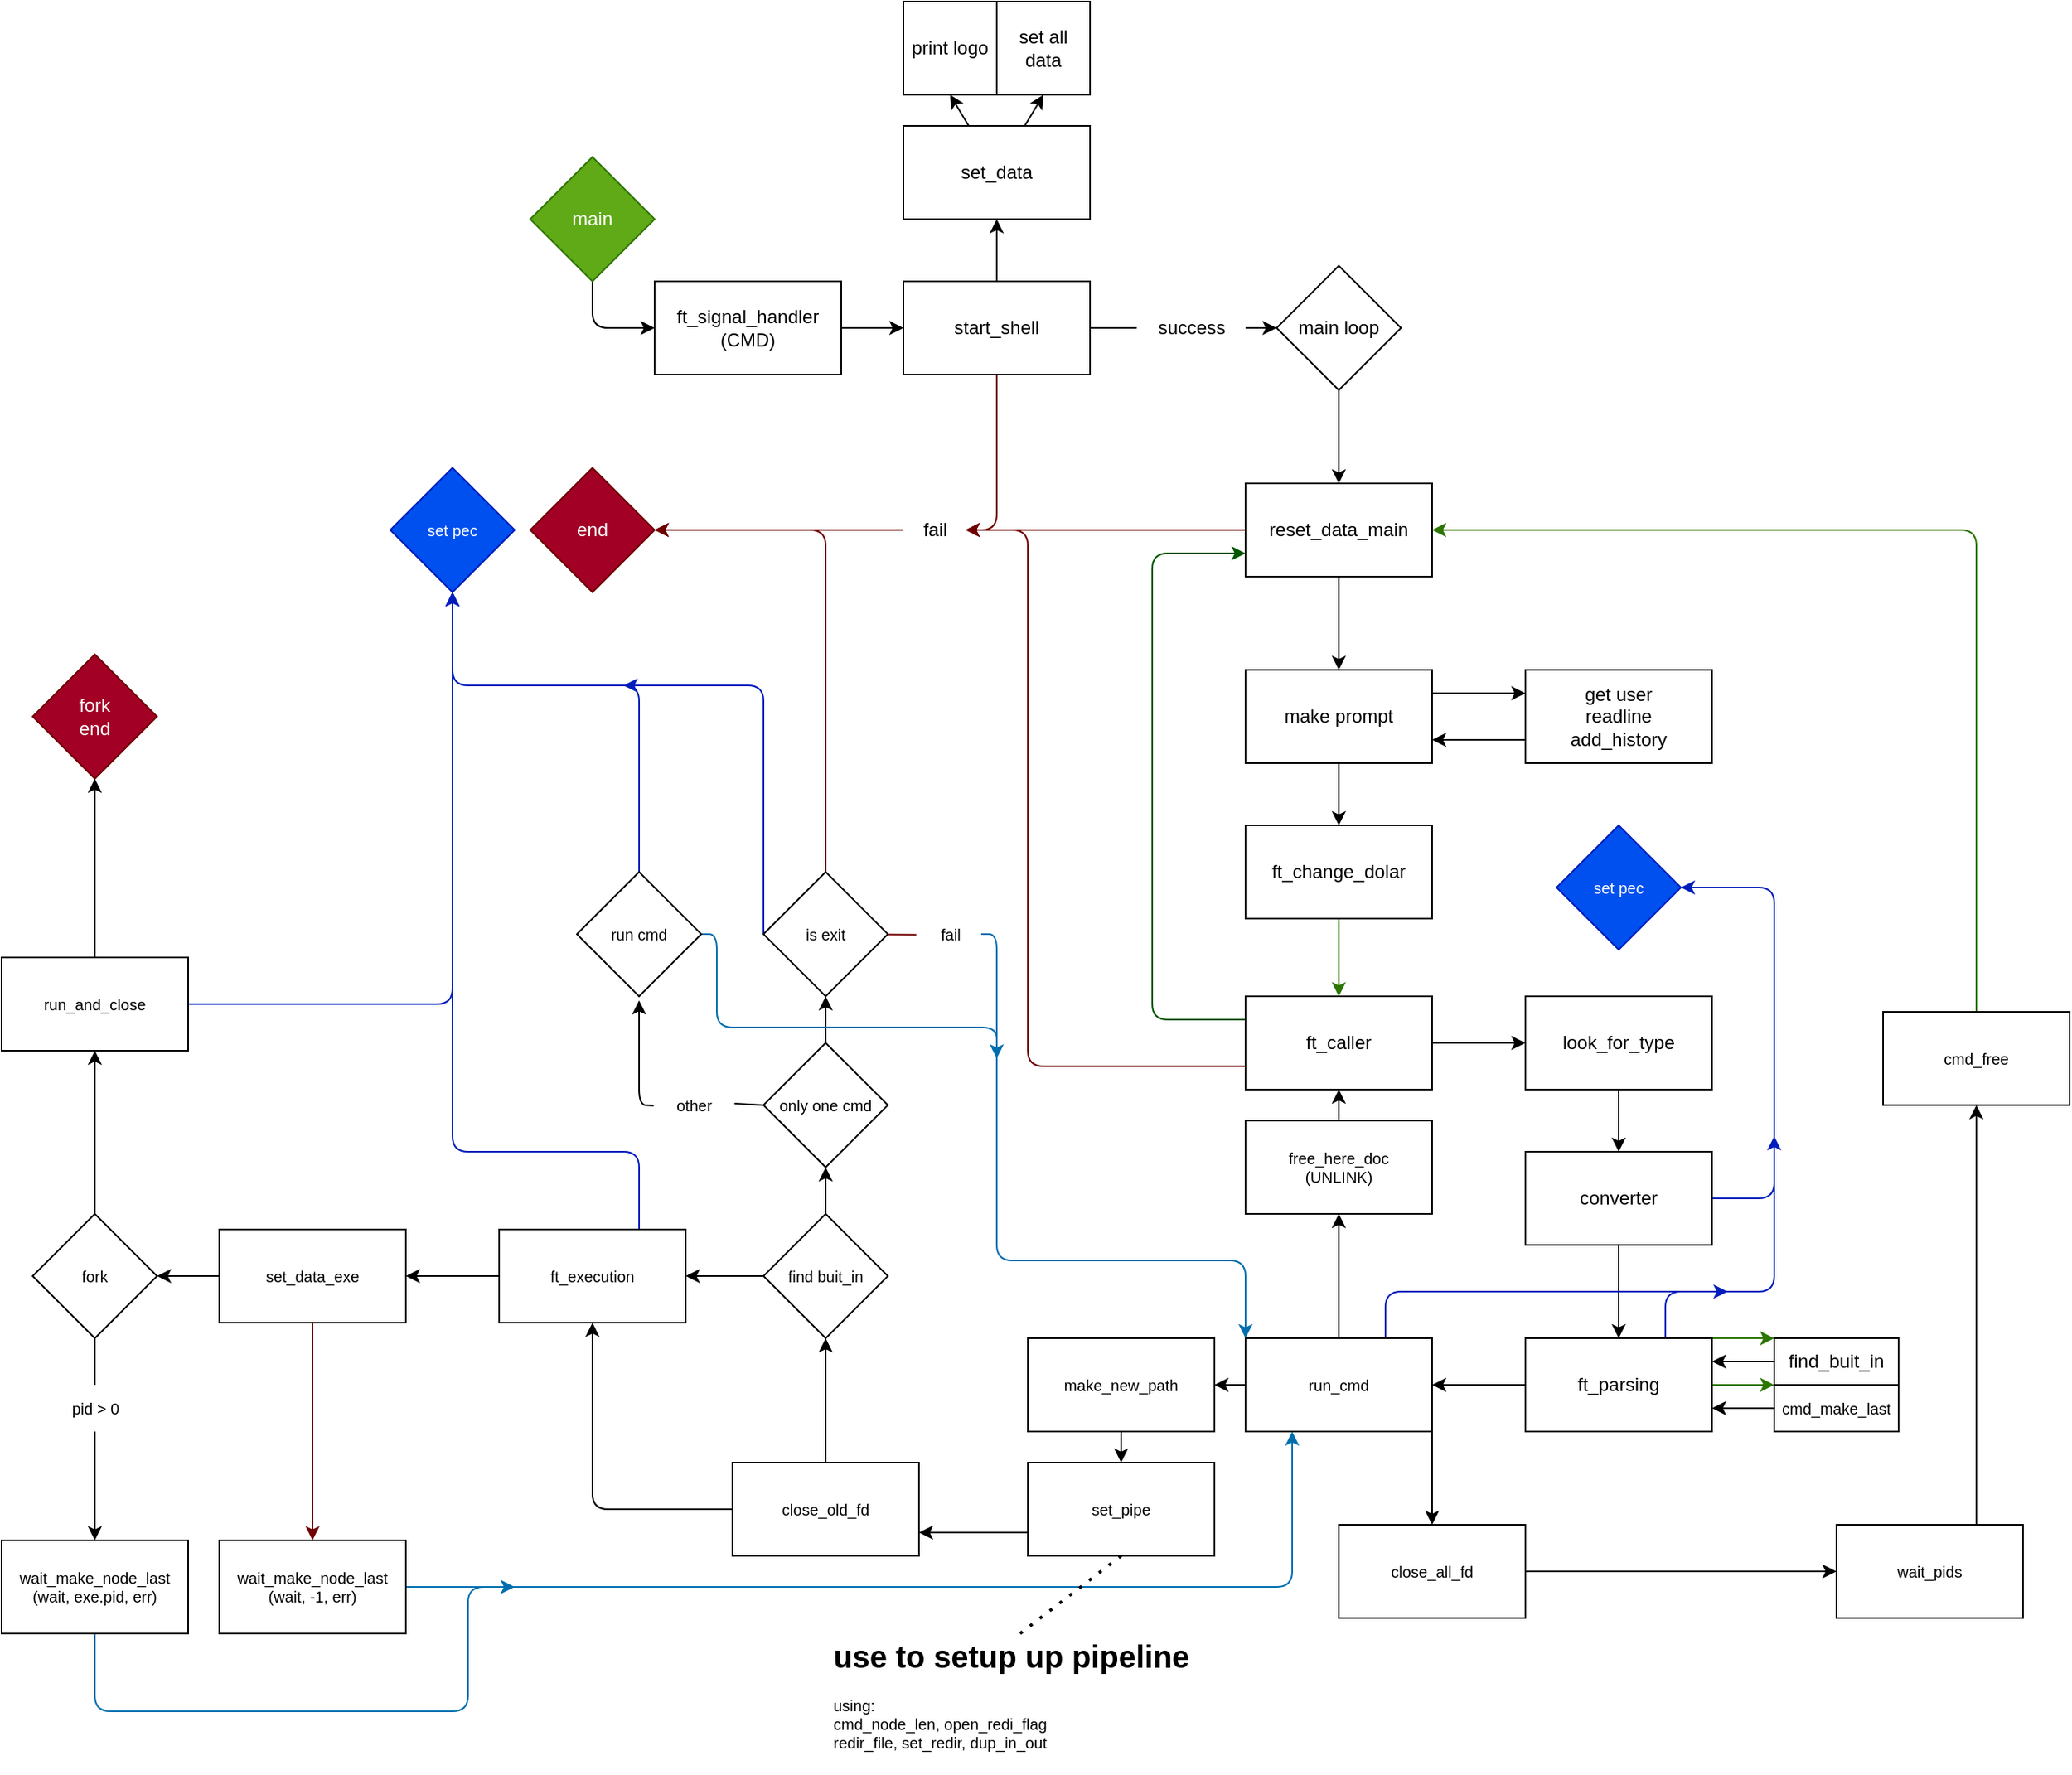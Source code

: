 <mxfile>
    <diagram id="6LmADhTCyOBZ9K1lTfks" name="v1">
        <mxGraphModel dx="1100" dy="433" grid="1" gridSize="10" guides="1" tooltips="1" connect="1" arrows="1" fold="1" page="1" pageScale="1" pageWidth="3000" pageHeight="3000" math="0" shadow="0">
            <root>
                <mxCell id="0"/>
                <mxCell id="1" parent="0"/>
                <mxCell id="_375EwU7DWHm3rKHSqib-2" style="edgeStyle=none;html=1;exitX=0.5;exitY=1;exitDx=0;exitDy=0;entryX=0;entryY=0.5;entryDx=0;entryDy=0;" edge="1" parent="1" source="_375EwU7DWHm3rKHSqib-1" target="_375EwU7DWHm3rKHSqib-3">
                    <mxGeometry relative="1" as="geometry">
                        <mxPoint x="440" y="280" as="targetPoint"/>
                        <Array as="points">
                            <mxPoint x="400" y="270"/>
                        </Array>
                    </mxGeometry>
                </mxCell>
                <mxCell id="_375EwU7DWHm3rKHSqib-1" value="main" style="rhombus;whiteSpace=wrap;html=1;fillColor=#60a917;fontColor=#ffffff;strokeColor=#2D7600;" vertex="1" parent="1">
                    <mxGeometry x="360" y="160" width="80" height="80" as="geometry"/>
                </mxCell>
                <mxCell id="_375EwU7DWHm3rKHSqib-7" style="edgeStyle=none;html=1;exitX=1;exitY=0.5;exitDx=0;exitDy=0;entryX=0;entryY=0.5;entryDx=0;entryDy=0;" edge="1" parent="1" source="_375EwU7DWHm3rKHSqib-3" target="_375EwU7DWHm3rKHSqib-6">
                    <mxGeometry relative="1" as="geometry"/>
                </mxCell>
                <mxCell id="_375EwU7DWHm3rKHSqib-3" value="ft_signal_handler&lt;br&gt;(CMD)" style="whiteSpace=wrap;html=1;" vertex="1" parent="1">
                    <mxGeometry x="440" y="240" width="120" height="60" as="geometry"/>
                </mxCell>
                <mxCell id="_375EwU7DWHm3rKHSqib-9" style="edgeStyle=none;html=1;entryX=0.5;entryY=1;entryDx=0;entryDy=0;" edge="1" parent="1" source="_375EwU7DWHm3rKHSqib-6" target="_375EwU7DWHm3rKHSqib-8">
                    <mxGeometry relative="1" as="geometry"/>
                </mxCell>
                <mxCell id="cSVzQUPU0xkimsoM0KOn-6" style="edgeStyle=none;html=1;entryX=1;entryY=0.5;entryDx=0;entryDy=0;startArrow=none;fillColor=#a20025;strokeColor=#6F0000;" edge="1" parent="1" source="cSVzQUPU0xkimsoM0KOn-7" target="cSVzQUPU0xkimsoM0KOn-5">
                    <mxGeometry relative="1" as="geometry">
                        <mxPoint x="660" y="370" as="targetPoint"/>
                        <Array as="points"/>
                    </mxGeometry>
                </mxCell>
                <mxCell id="cSVzQUPU0xkimsoM0KOn-10" style="edgeStyle=none;html=1;startArrow=none;entryX=0;entryY=0.5;entryDx=0;entryDy=0;" edge="1" parent="1" source="cSVzQUPU0xkimsoM0KOn-12" target="cSVzQUPU0xkimsoM0KOn-16">
                    <mxGeometry relative="1" as="geometry">
                        <mxPoint x="840.0" y="270" as="targetPoint"/>
                    </mxGeometry>
                </mxCell>
                <mxCell id="_375EwU7DWHm3rKHSqib-6" value="start_shell" style="whiteSpace=wrap;html=1;" vertex="1" parent="1">
                    <mxGeometry x="600" y="240" width="120" height="60" as="geometry"/>
                </mxCell>
                <mxCell id="cSVzQUPU0xkimsoM0KOn-3" style="edgeStyle=none;html=1;entryX=0.5;entryY=1;entryDx=0;entryDy=0;" edge="1" parent="1" source="_375EwU7DWHm3rKHSqib-8" target="cSVzQUPU0xkimsoM0KOn-1">
                    <mxGeometry relative="1" as="geometry"/>
                </mxCell>
                <mxCell id="cSVzQUPU0xkimsoM0KOn-4" style="edgeStyle=none;html=1;entryX=0.5;entryY=1;entryDx=0;entryDy=0;" edge="1" parent="1" source="_375EwU7DWHm3rKHSqib-8" target="cSVzQUPU0xkimsoM0KOn-2">
                    <mxGeometry relative="1" as="geometry"/>
                </mxCell>
                <mxCell id="_375EwU7DWHm3rKHSqib-8" value="set_data" style="whiteSpace=wrap;html=1;" vertex="1" parent="1">
                    <mxGeometry x="600" y="140" width="120" height="60" as="geometry"/>
                </mxCell>
                <mxCell id="cSVzQUPU0xkimsoM0KOn-1" value="set all data" style="whiteSpace=wrap;html=1;" vertex="1" parent="1">
                    <mxGeometry x="660" y="60" width="60" height="60" as="geometry"/>
                </mxCell>
                <mxCell id="cSVzQUPU0xkimsoM0KOn-2" value="print logo" style="whiteSpace=wrap;html=1;" vertex="1" parent="1">
                    <mxGeometry x="600" y="60" width="60" height="60" as="geometry"/>
                </mxCell>
                <mxCell id="cSVzQUPU0xkimsoM0KOn-5" value="end" style="rhombus;whiteSpace=wrap;html=1;fillColor=#a20025;fontColor=#ffffff;strokeColor=#6F0000;" vertex="1" parent="1">
                    <mxGeometry x="360" y="360" width="80" height="80" as="geometry"/>
                </mxCell>
                <mxCell id="cSVzQUPU0xkimsoM0KOn-9" value="" style="edgeStyle=none;html=1;entryX=1;entryY=0.5;entryDx=0;entryDy=0;endArrow=none;exitX=0.5;exitY=1;exitDx=0;exitDy=0;fillColor=#a20025;strokeColor=#6F0000;" edge="1" parent="1" source="_375EwU7DWHm3rKHSqib-6" target="cSVzQUPU0xkimsoM0KOn-7">
                    <mxGeometry relative="1" as="geometry">
                        <mxPoint x="440" y="400" as="targetPoint"/>
                        <mxPoint x="660" y="350" as="sourcePoint"/>
                        <Array as="points">
                            <mxPoint x="660" y="400"/>
                        </Array>
                    </mxGeometry>
                </mxCell>
                <mxCell id="cSVzQUPU0xkimsoM0KOn-7" value="fail" style="text;html=1;align=center;verticalAlign=middle;resizable=0;points=[];autosize=1;strokeColor=none;fillColor=none;" vertex="1" parent="1">
                    <mxGeometry x="600" y="385" width="40" height="30" as="geometry"/>
                </mxCell>
                <mxCell id="cSVzQUPU0xkimsoM0KOn-13" value="" style="edgeStyle=none;html=1;endArrow=none;" edge="1" parent="1" source="_375EwU7DWHm3rKHSqib-6" target="cSVzQUPU0xkimsoM0KOn-12">
                    <mxGeometry relative="1" as="geometry">
                        <mxPoint x="840.0" y="270" as="targetPoint"/>
                        <mxPoint x="720.0" y="270" as="sourcePoint"/>
                    </mxGeometry>
                </mxCell>
                <mxCell id="cSVzQUPU0xkimsoM0KOn-12" value="success" style="text;html=1;align=center;verticalAlign=middle;resizable=0;points=[];autosize=1;strokeColor=none;fillColor=none;" vertex="1" parent="1">
                    <mxGeometry x="750" y="255" width="70" height="30" as="geometry"/>
                </mxCell>
                <mxCell id="cSVzQUPU0xkimsoM0KOn-18" style="edgeStyle=none;html=1;entryX=0.5;entryY=0;entryDx=0;entryDy=0;" edge="1" parent="1" source="cSVzQUPU0xkimsoM0KOn-16" target="cSVzQUPU0xkimsoM0KOn-17">
                    <mxGeometry relative="1" as="geometry"/>
                </mxCell>
                <mxCell id="cSVzQUPU0xkimsoM0KOn-16" value="main loop" style="rhombus;whiteSpace=wrap;html=1;" vertex="1" parent="1">
                    <mxGeometry x="840" y="230" width="80" height="80" as="geometry"/>
                </mxCell>
                <mxCell id="cSVzQUPU0xkimsoM0KOn-19" style="edgeStyle=none;html=1;fillColor=#a20025;strokeColor=#6F0000;" edge="1" parent="1" source="cSVzQUPU0xkimsoM0KOn-17">
                    <mxGeometry relative="1" as="geometry">
                        <mxPoint x="640.0" y="400" as="targetPoint"/>
                    </mxGeometry>
                </mxCell>
                <mxCell id="cSVzQUPU0xkimsoM0KOn-21" style="edgeStyle=none;html=1;exitX=0.5;exitY=1;exitDx=0;exitDy=0;" edge="1" parent="1" source="cSVzQUPU0xkimsoM0KOn-17" target="cSVzQUPU0xkimsoM0KOn-20">
                    <mxGeometry relative="1" as="geometry"/>
                </mxCell>
                <mxCell id="cSVzQUPU0xkimsoM0KOn-17" value="reset_data_main" style="whiteSpace=wrap;html=1;" vertex="1" parent="1">
                    <mxGeometry x="820" y="370" width="120" height="60" as="geometry"/>
                </mxCell>
                <mxCell id="cSVzQUPU0xkimsoM0KOn-23" style="edgeStyle=none;html=1;exitX=1;exitY=0.25;exitDx=0;exitDy=0;entryX=0;entryY=0.25;entryDx=0;entryDy=0;" edge="1" parent="1" source="cSVzQUPU0xkimsoM0KOn-20" target="cSVzQUPU0xkimsoM0KOn-22">
                    <mxGeometry relative="1" as="geometry"/>
                </mxCell>
                <mxCell id="cSVzQUPU0xkimsoM0KOn-25" style="edgeStyle=none;html=1;exitX=0.5;exitY=1;exitDx=0;exitDy=0;entryX=0.5;entryY=0;entryDx=0;entryDy=0;" edge="1" parent="1" source="cSVzQUPU0xkimsoM0KOn-20" target="cSVzQUPU0xkimsoM0KOn-24">
                    <mxGeometry relative="1" as="geometry"/>
                </mxCell>
                <mxCell id="cSVzQUPU0xkimsoM0KOn-20" value="make prompt" style="whiteSpace=wrap;html=1;" vertex="1" parent="1">
                    <mxGeometry x="820" y="490" width="120" height="60" as="geometry"/>
                </mxCell>
                <mxCell id="cSVzQUPU0xkimsoM0KOn-30" style="edgeStyle=none;html=1;entryX=1;entryY=0.75;entryDx=0;entryDy=0;exitX=0;exitY=0.75;exitDx=0;exitDy=0;" edge="1" parent="1" source="cSVzQUPU0xkimsoM0KOn-22" target="cSVzQUPU0xkimsoM0KOn-20">
                    <mxGeometry relative="1" as="geometry"/>
                </mxCell>
                <mxCell id="cSVzQUPU0xkimsoM0KOn-22" value="get user&lt;br&gt;readline&lt;br&gt;add_history" style="whiteSpace=wrap;html=1;" vertex="1" parent="1">
                    <mxGeometry x="1000" y="490" width="120" height="60" as="geometry"/>
                </mxCell>
                <mxCell id="cSVzQUPU0xkimsoM0KOn-27" style="edgeStyle=none;html=1;exitX=0.5;exitY=1;exitDx=0;exitDy=0;entryX=0.5;entryY=0;entryDx=0;entryDy=0;fillColor=#60a917;strokeColor=#2D7600;" edge="1" parent="1" source="cSVzQUPU0xkimsoM0KOn-24" target="cSVzQUPU0xkimsoM0KOn-26">
                    <mxGeometry relative="1" as="geometry"/>
                </mxCell>
                <mxCell id="cSVzQUPU0xkimsoM0KOn-24" value="ft_change_dolar" style="whiteSpace=wrap;html=1;" vertex="1" parent="1">
                    <mxGeometry x="820" y="590" width="120" height="60" as="geometry"/>
                </mxCell>
                <mxCell id="cSVzQUPU0xkimsoM0KOn-29" style="edgeStyle=none;html=1;entryX=0;entryY=0.5;entryDx=0;entryDy=0;exitX=1;exitY=0.5;exitDx=0;exitDy=0;" edge="1" parent="1" source="cSVzQUPU0xkimsoM0KOn-26" target="cSVzQUPU0xkimsoM0KOn-28">
                    <mxGeometry relative="1" as="geometry">
                        <mxPoint x="950" y="700" as="sourcePoint"/>
                        <mxPoint x="960" y="720" as="targetPoint"/>
                    </mxGeometry>
                </mxCell>
                <mxCell id="cSVzQUPU0xkimsoM0KOn-49" style="edgeStyle=none;html=1;fontSize=10;entryX=0;entryY=0.75;entryDx=0;entryDy=0;exitX=0;exitY=0.25;exitDx=0;exitDy=0;fillColor=#008a00;strokeColor=#005700;" edge="1" parent="1" source="cSVzQUPU0xkimsoM0KOn-26" target="cSVzQUPU0xkimsoM0KOn-17">
                    <mxGeometry relative="1" as="geometry">
                        <mxPoint x="760" y="540" as="targetPoint"/>
                        <Array as="points">
                            <mxPoint x="760" y="715"/>
                            <mxPoint x="760" y="415"/>
                        </Array>
                    </mxGeometry>
                </mxCell>
                <mxCell id="cSVzQUPU0xkimsoM0KOn-51" style="edgeStyle=none;html=1;fontSize=10;exitX=0;exitY=0.75;exitDx=0;exitDy=0;fillColor=#a20025;strokeColor=#6F0000;" edge="1" parent="1" source="cSVzQUPU0xkimsoM0KOn-26">
                    <mxGeometry relative="1" as="geometry">
                        <mxPoint x="640" y="400" as="targetPoint"/>
                        <Array as="points">
                            <mxPoint x="680" y="745"/>
                            <mxPoint x="680" y="400"/>
                        </Array>
                    </mxGeometry>
                </mxCell>
                <mxCell id="cSVzQUPU0xkimsoM0KOn-26" value="ft_caller" style="whiteSpace=wrap;html=1;" vertex="1" parent="1">
                    <mxGeometry x="820" y="700" width="120" height="60" as="geometry"/>
                </mxCell>
                <mxCell id="cSVzQUPU0xkimsoM0KOn-34" style="edgeStyle=none;html=1;" edge="1" parent="1" source="cSVzQUPU0xkimsoM0KOn-28" target="cSVzQUPU0xkimsoM0KOn-33">
                    <mxGeometry relative="1" as="geometry"/>
                </mxCell>
                <mxCell id="cSVzQUPU0xkimsoM0KOn-28" value="look_for_type" style="whiteSpace=wrap;html=1;" vertex="1" parent="1">
                    <mxGeometry x="1000" y="700" width="120" height="60" as="geometry"/>
                </mxCell>
                <mxCell id="cSVzQUPU0xkimsoM0KOn-36" style="edgeStyle=none;html=1;exitX=0.5;exitY=1;exitDx=0;exitDy=0;entryX=0.5;entryY=0;entryDx=0;entryDy=0;" edge="1" parent="1" source="cSVzQUPU0xkimsoM0KOn-33" target="cSVzQUPU0xkimsoM0KOn-35">
                    <mxGeometry relative="1" as="geometry"/>
                </mxCell>
                <mxCell id="cSVzQUPU0xkimsoM0KOn-84" style="edgeStyle=none;html=1;fontSize=10;entryX=1;entryY=0.5;entryDx=0;entryDy=0;fillColor=#0050ef;strokeColor=#001DBC;" edge="1" parent="1" source="cSVzQUPU0xkimsoM0KOn-33" target="cSVzQUPU0xkimsoM0KOn-83">
                    <mxGeometry relative="1" as="geometry">
                        <mxPoint x="1160" y="640" as="targetPoint"/>
                        <Array as="points">
                            <mxPoint x="1160" y="830"/>
                            <mxPoint x="1160" y="630"/>
                        </Array>
                    </mxGeometry>
                </mxCell>
                <mxCell id="cSVzQUPU0xkimsoM0KOn-33" value="converter&lt;br&gt;" style="whiteSpace=wrap;html=1;" vertex="1" parent="1">
                    <mxGeometry x="1000" y="800" width="120" height="60" as="geometry"/>
                </mxCell>
                <mxCell id="cSVzQUPU0xkimsoM0KOn-38" style="edgeStyle=none;html=1;exitX=1;exitY=0;exitDx=0;exitDy=0;entryX=0;entryY=0;entryDx=0;entryDy=0;fillColor=#60a917;strokeColor=#2D7600;" edge="1" parent="1" source="cSVzQUPU0xkimsoM0KOn-35" target="cSVzQUPU0xkimsoM0KOn-37">
                    <mxGeometry relative="1" as="geometry"/>
                </mxCell>
                <mxCell id="cSVzQUPU0xkimsoM0KOn-42" style="edgeStyle=none;html=1;entryX=0;entryY=0;entryDx=0;entryDy=0;fontSize=10;fillColor=#60a917;strokeColor=#2D7600;" edge="1" parent="1" source="cSVzQUPU0xkimsoM0KOn-35" target="cSVzQUPU0xkimsoM0KOn-40">
                    <mxGeometry relative="1" as="geometry"/>
                </mxCell>
                <mxCell id="cSVzQUPU0xkimsoM0KOn-44" style="edgeStyle=none;html=1;entryX=1;entryY=0.5;entryDx=0;entryDy=0;fontSize=10;" edge="1" parent="1" source="cSVzQUPU0xkimsoM0KOn-35" target="cSVzQUPU0xkimsoM0KOn-43">
                    <mxGeometry relative="1" as="geometry"/>
                </mxCell>
                <mxCell id="cSVzQUPU0xkimsoM0KOn-85" style="edgeStyle=none;html=1;exitX=0.75;exitY=0;exitDx=0;exitDy=0;fontSize=10;fillColor=#0050ef;strokeColor=#001DBC;" edge="1" parent="1" source="cSVzQUPU0xkimsoM0KOn-35">
                    <mxGeometry relative="1" as="geometry">
                        <mxPoint x="1160" y="790" as="targetPoint"/>
                        <Array as="points">
                            <mxPoint x="1090" y="890"/>
                            <mxPoint x="1160" y="890"/>
                        </Array>
                    </mxGeometry>
                </mxCell>
                <mxCell id="cSVzQUPU0xkimsoM0KOn-35" value="ft_parsing" style="whiteSpace=wrap;html=1;" vertex="1" parent="1">
                    <mxGeometry x="1000" y="920" width="120" height="60" as="geometry"/>
                </mxCell>
                <mxCell id="cSVzQUPU0xkimsoM0KOn-41" style="edgeStyle=none;html=1;entryX=1;entryY=0.25;entryDx=0;entryDy=0;" edge="1" parent="1" source="cSVzQUPU0xkimsoM0KOn-37" target="cSVzQUPU0xkimsoM0KOn-35">
                    <mxGeometry relative="1" as="geometry"/>
                </mxCell>
                <mxCell id="cSVzQUPU0xkimsoM0KOn-37" value="find_buit_in" style="whiteSpace=wrap;html=1;" vertex="1" parent="1">
                    <mxGeometry x="1160" y="920" width="80" height="30" as="geometry"/>
                </mxCell>
                <mxCell id="cSVzQUPU0xkimsoM0KOn-45" style="edgeStyle=none;html=1;entryX=1;entryY=0.75;entryDx=0;entryDy=0;fontSize=10;" edge="1" parent="1" source="cSVzQUPU0xkimsoM0KOn-40" target="cSVzQUPU0xkimsoM0KOn-35">
                    <mxGeometry relative="1" as="geometry"/>
                </mxCell>
                <mxCell id="cSVzQUPU0xkimsoM0KOn-40" value="&lt;font style=&quot;font-size: 10px;&quot;&gt;cmd_make_last&lt;/font&gt;" style="whiteSpace=wrap;html=1;" vertex="1" parent="1">
                    <mxGeometry x="1160" y="950" width="80" height="30" as="geometry"/>
                </mxCell>
                <mxCell id="cSVzQUPU0xkimsoM0KOn-47" style="edgeStyle=none;html=1;entryX=0.5;entryY=1;entryDx=0;entryDy=0;fontSize=10;" edge="1" parent="1" source="cSVzQUPU0xkimsoM0KOn-43" target="cSVzQUPU0xkimsoM0KOn-46">
                    <mxGeometry relative="1" as="geometry"/>
                </mxCell>
                <mxCell id="cSVzQUPU0xkimsoM0KOn-53" style="edgeStyle=none;html=1;exitX=0;exitY=0.5;exitDx=0;exitDy=0;entryX=1;entryY=0.5;entryDx=0;entryDy=0;fontSize=10;" edge="1" parent="1" source="cSVzQUPU0xkimsoM0KOn-43" target="cSVzQUPU0xkimsoM0KOn-52">
                    <mxGeometry relative="1" as="geometry"/>
                </mxCell>
                <mxCell id="cSVzQUPU0xkimsoM0KOn-86" style="edgeStyle=none;html=1;exitX=0.75;exitY=0;exitDx=0;exitDy=0;fontSize=10;fillColor=#0050ef;strokeColor=#001DBC;" edge="1" parent="1" source="cSVzQUPU0xkimsoM0KOn-43">
                    <mxGeometry relative="1" as="geometry">
                        <mxPoint x="1130" y="890" as="targetPoint"/>
                        <Array as="points">
                            <mxPoint x="910" y="890"/>
                        </Array>
                    </mxGeometry>
                </mxCell>
                <mxCell id="cSVzQUPU0xkimsoM0KOn-120" style="edgeStyle=none;html=1;exitX=1;exitY=1;exitDx=0;exitDy=0;entryX=0.5;entryY=0;entryDx=0;entryDy=0;fontSize=10;" edge="1" parent="1" source="cSVzQUPU0xkimsoM0KOn-43" target="cSVzQUPU0xkimsoM0KOn-119">
                    <mxGeometry relative="1" as="geometry"/>
                </mxCell>
                <mxCell id="cSVzQUPU0xkimsoM0KOn-43" value="run_cmd" style="whiteSpace=wrap;html=1;fontSize=10;" vertex="1" parent="1">
                    <mxGeometry x="820" y="920" width="120" height="60" as="geometry"/>
                </mxCell>
                <mxCell id="cSVzQUPU0xkimsoM0KOn-50" style="edgeStyle=none;html=1;entryX=0.5;entryY=1;entryDx=0;entryDy=0;fontSize=10;" edge="1" parent="1" source="cSVzQUPU0xkimsoM0KOn-46" target="cSVzQUPU0xkimsoM0KOn-26">
                    <mxGeometry relative="1" as="geometry"/>
                </mxCell>
                <mxCell id="cSVzQUPU0xkimsoM0KOn-46" value="free_here_doc&lt;br&gt;(UNLINK)" style="whiteSpace=wrap;html=1;fontSize=10;" vertex="1" parent="1">
                    <mxGeometry x="820" y="780" width="120" height="60" as="geometry"/>
                </mxCell>
                <mxCell id="cSVzQUPU0xkimsoM0KOn-59" style="edgeStyle=none;html=1;entryX=0.5;entryY=0;entryDx=0;entryDy=0;fontSize=10;" edge="1" parent="1" source="cSVzQUPU0xkimsoM0KOn-52" target="cSVzQUPU0xkimsoM0KOn-54">
                    <mxGeometry relative="1" as="geometry"/>
                </mxCell>
                <mxCell id="cSVzQUPU0xkimsoM0KOn-52" value="make_new_path" style="whiteSpace=wrap;html=1;fontSize=10;" vertex="1" parent="1">
                    <mxGeometry x="680" y="920" width="120" height="60" as="geometry"/>
                </mxCell>
                <mxCell id="cSVzQUPU0xkimsoM0KOn-57" style="edgeStyle=none;html=1;exitX=0;exitY=0.75;exitDx=0;exitDy=0;fontSize=10;entryX=1;entryY=0.75;entryDx=0;entryDy=0;" edge="1" parent="1" source="cSVzQUPU0xkimsoM0KOn-54" target="cSVzQUPU0xkimsoM0KOn-58">
                    <mxGeometry relative="1" as="geometry">
                        <mxPoint x="640" y="1075.143" as="targetPoint"/>
                    </mxGeometry>
                </mxCell>
                <mxCell id="cSVzQUPU0xkimsoM0KOn-54" value="set_pipe" style="whiteSpace=wrap;html=1;fontSize=10;" vertex="1" parent="1">
                    <mxGeometry x="680" y="1000" width="120" height="60" as="geometry"/>
                </mxCell>
                <mxCell id="cSVzQUPU0xkimsoM0KOn-56" value="&lt;h1&gt;use to setup up pipeline&amp;nbsp;&lt;/h1&gt;&lt;div&gt;using:&lt;/div&gt;&lt;div&gt;cmd_node_len, open_redi_flag&lt;/div&gt;&lt;div&gt;redir_file, set_redir, dup_in_out&lt;/div&gt;" style="text;html=1;strokeColor=none;fillColor=none;spacing=5;spacingTop=-20;whiteSpace=wrap;overflow=hidden;rounded=0;fontSize=10;" vertex="1" parent="1">
                    <mxGeometry x="550" y="1110" width="250" height="90" as="geometry"/>
                </mxCell>
                <mxCell id="cSVzQUPU0xkimsoM0KOn-62" style="edgeStyle=none;html=1;exitX=0.5;exitY=0;exitDx=0;exitDy=0;entryX=0.5;entryY=1;entryDx=0;entryDy=0;fontSize=10;" edge="1" parent="1" source="cSVzQUPU0xkimsoM0KOn-58" target="cSVzQUPU0xkimsoM0KOn-61">
                    <mxGeometry relative="1" as="geometry"/>
                </mxCell>
                <mxCell id="cSVzQUPU0xkimsoM0KOn-91" style="edgeStyle=none;html=1;fontSize=10;entryX=0.5;entryY=1;entryDx=0;entryDy=0;" edge="1" parent="1" source="cSVzQUPU0xkimsoM0KOn-58" target="cSVzQUPU0xkimsoM0KOn-89">
                    <mxGeometry relative="1" as="geometry">
                        <mxPoint x="410" y="920" as="targetPoint"/>
                        <Array as="points">
                            <mxPoint x="400" y="1030"/>
                        </Array>
                    </mxGeometry>
                </mxCell>
                <mxCell id="cSVzQUPU0xkimsoM0KOn-58" value="close_old_fd" style="whiteSpace=wrap;html=1;fontSize=10;" vertex="1" parent="1">
                    <mxGeometry x="490" y="1000" width="120" height="60" as="geometry"/>
                </mxCell>
                <mxCell id="cSVzQUPU0xkimsoM0KOn-60" value="fork&lt;br&gt;end" style="rhombus;whiteSpace=wrap;html=1;fillColor=#a20025;fontColor=#ffffff;strokeColor=#6F0000;" vertex="1" parent="1">
                    <mxGeometry x="40" y="480" width="80" height="80" as="geometry"/>
                </mxCell>
                <mxCell id="cSVzQUPU0xkimsoM0KOn-64" style="edgeStyle=none;html=1;entryX=0.5;entryY=1;entryDx=0;entryDy=0;fontSize=10;" edge="1" parent="1" source="cSVzQUPU0xkimsoM0KOn-61" target="cSVzQUPU0xkimsoM0KOn-68">
                    <mxGeometry relative="1" as="geometry"/>
                </mxCell>
                <mxCell id="cSVzQUPU0xkimsoM0KOn-90" style="edgeStyle=none;html=1;exitX=0;exitY=0.5;exitDx=0;exitDy=0;fontSize=10;" edge="1" parent="1" source="cSVzQUPU0xkimsoM0KOn-61" target="cSVzQUPU0xkimsoM0KOn-89">
                    <mxGeometry relative="1" as="geometry"/>
                </mxCell>
                <mxCell id="cSVzQUPU0xkimsoM0KOn-61" value="find buit_in" style="rhombus;whiteSpace=wrap;html=1;fontSize=10;" vertex="1" parent="1">
                    <mxGeometry x="510" y="840" width="80" height="80" as="geometry"/>
                </mxCell>
                <mxCell id="cSVzQUPU0xkimsoM0KOn-65" style="edgeStyle=none;html=1;fontSize=10;entryX=1;entryY=0.5;entryDx=0;entryDy=0;fillColor=#a20025;strokeColor=#6F0000;" edge="1" parent="1" source="cSVzQUPU0xkimsoM0KOn-63" target="cSVzQUPU0xkimsoM0KOn-5">
                    <mxGeometry relative="1" as="geometry">
                        <mxPoint x="580" y="410" as="targetPoint"/>
                        <Array as="points">
                            <mxPoint x="550" y="400"/>
                        </Array>
                    </mxGeometry>
                </mxCell>
                <mxCell id="cSVzQUPU0xkimsoM0KOn-70" style="edgeStyle=none;html=1;fontSize=10;entryX=0;entryY=0;entryDx=0;entryDy=0;startArrow=none;fillColor=#1ba1e2;strokeColor=#006EAF;" edge="1" parent="1" source="cSVzQUPU0xkimsoM0KOn-67" target="cSVzQUPU0xkimsoM0KOn-43">
                    <mxGeometry relative="1" as="geometry">
                        <mxPoint x="760" y="840" as="targetPoint"/>
                        <Array as="points">
                            <mxPoint x="660" y="660"/>
                            <mxPoint x="660" y="870"/>
                            <mxPoint x="820" y="870"/>
                        </Array>
                    </mxGeometry>
                </mxCell>
                <mxCell id="cSVzQUPU0xkimsoM0KOn-82" style="edgeStyle=none;html=1;exitX=0;exitY=0.5;exitDx=0;exitDy=0;fontSize=10;fillColor=#0050ef;strokeColor=#001DBC;" edge="1" parent="1" source="cSVzQUPU0xkimsoM0KOn-63">
                    <mxGeometry relative="1" as="geometry">
                        <mxPoint x="420" y="500" as="targetPoint"/>
                        <Array as="points">
                            <mxPoint x="510" y="500"/>
                        </Array>
                    </mxGeometry>
                </mxCell>
                <mxCell id="cSVzQUPU0xkimsoM0KOn-63" value="is exit" style="rhombus;whiteSpace=wrap;html=1;fontSize=10;" vertex="1" parent="1">
                    <mxGeometry x="510" y="620" width="80" height="80" as="geometry"/>
                </mxCell>
                <mxCell id="cSVzQUPU0xkimsoM0KOn-69" style="edgeStyle=none;html=1;exitX=0.5;exitY=0;exitDx=0;exitDy=0;entryX=0.5;entryY=1;entryDx=0;entryDy=0;fontSize=10;" edge="1" parent="1" source="cSVzQUPU0xkimsoM0KOn-68" target="cSVzQUPU0xkimsoM0KOn-63">
                    <mxGeometry relative="1" as="geometry"/>
                </mxCell>
                <mxCell id="cSVzQUPU0xkimsoM0KOn-73" style="edgeStyle=none;html=1;fontSize=10;startArrow=none;exitX=-0.013;exitY=0.511;exitDx=0;exitDy=0;exitPerimeter=0;entryX=0.5;entryY=1.033;entryDx=0;entryDy=0;entryPerimeter=0;" edge="1" parent="1" source="cSVzQUPU0xkimsoM0KOn-75" target="cSVzQUPU0xkimsoM0KOn-74">
                    <mxGeometry relative="1" as="geometry">
                        <mxPoint x="430" y="720" as="targetPoint"/>
                        <mxPoint x="430" y="760" as="sourcePoint"/>
                        <Array as="points">
                            <mxPoint x="430" y="770"/>
                        </Array>
                    </mxGeometry>
                </mxCell>
                <mxCell id="cSVzQUPU0xkimsoM0KOn-68" value="only one cmd" style="rhombus;whiteSpace=wrap;html=1;fontSize=10;" vertex="1" parent="1">
                    <mxGeometry x="510" y="730" width="80" height="80" as="geometry"/>
                </mxCell>
                <mxCell id="cSVzQUPU0xkimsoM0KOn-72" value="" style="edgeStyle=none;html=1;fontSize=10;entryX=-0.043;entryY=0.511;entryDx=0;entryDy=0;endArrow=none;entryPerimeter=0;fillColor=#a20025;strokeColor=#6F0000;" edge="1" parent="1" source="cSVzQUPU0xkimsoM0KOn-63" target="cSVzQUPU0xkimsoM0KOn-67">
                    <mxGeometry relative="1" as="geometry">
                        <mxPoint x="820" y="920" as="targetPoint"/>
                        <mxPoint x="620" y="680" as="sourcePoint"/>
                        <Array as="points"/>
                    </mxGeometry>
                </mxCell>
                <mxCell id="cSVzQUPU0xkimsoM0KOn-67" value="fail" style="text;html=1;align=center;verticalAlign=middle;resizable=0;points=[];autosize=1;strokeColor=none;fillColor=none;fontSize=10;" vertex="1" parent="1">
                    <mxGeometry x="610" y="645" width="40" height="30" as="geometry"/>
                </mxCell>
                <mxCell id="cSVzQUPU0xkimsoM0KOn-81" style="edgeStyle=none;html=1;entryX=0.5;entryY=1;entryDx=0;entryDy=0;fontSize=10;fillColor=#0050ef;strokeColor=#001DBC;" edge="1" parent="1" source="cSVzQUPU0xkimsoM0KOn-74" target="cSVzQUPU0xkimsoM0KOn-80">
                    <mxGeometry relative="1" as="geometry">
                        <Array as="points">
                            <mxPoint x="430" y="500"/>
                            <mxPoint x="310" y="500"/>
                        </Array>
                    </mxGeometry>
                </mxCell>
                <mxCell id="cSVzQUPU0xkimsoM0KOn-87" style="edgeStyle=none;html=1;fontSize=10;fillColor=#1ba1e2;strokeColor=#006EAF;" edge="1" parent="1" source="cSVzQUPU0xkimsoM0KOn-74">
                    <mxGeometry relative="1" as="geometry">
                        <mxPoint x="660" y="740" as="targetPoint"/>
                        <Array as="points">
                            <mxPoint x="480" y="660"/>
                            <mxPoint x="480" y="720"/>
                            <mxPoint x="660" y="720"/>
                        </Array>
                    </mxGeometry>
                </mxCell>
                <mxCell id="cSVzQUPU0xkimsoM0KOn-74" value="run cmd" style="rhombus;whiteSpace=wrap;html=1;fontSize=10;" vertex="1" parent="1">
                    <mxGeometry x="390" y="620" width="80" height="80" as="geometry"/>
                </mxCell>
                <mxCell id="cSVzQUPU0xkimsoM0KOn-75" value="other" style="text;html=1;align=center;verticalAlign=middle;resizable=0;points=[];autosize=1;strokeColor=none;fillColor=none;fontSize=10;" vertex="1" parent="1">
                    <mxGeometry x="440" y="755" width="50" height="30" as="geometry"/>
                </mxCell>
                <mxCell id="cSVzQUPU0xkimsoM0KOn-79" value="" style="endArrow=none;html=1;fontSize=10;entryX=0;entryY=0.5;entryDx=0;entryDy=0;exitX=1.027;exitY=0.467;exitDx=0;exitDy=0;exitPerimeter=0;" edge="1" parent="1" source="cSVzQUPU0xkimsoM0KOn-75" target="cSVzQUPU0xkimsoM0KOn-68">
                    <mxGeometry width="50" height="50" relative="1" as="geometry">
                        <mxPoint x="450" y="830" as="sourcePoint"/>
                        <mxPoint x="500" y="780" as="targetPoint"/>
                    </mxGeometry>
                </mxCell>
                <mxCell id="cSVzQUPU0xkimsoM0KOn-80" value="set pec" style="rhombus;whiteSpace=wrap;html=1;fontSize=10;fillColor=#0050ef;fontColor=#ffffff;strokeColor=#001DBC;" vertex="1" parent="1">
                    <mxGeometry x="270" y="360" width="80" height="80" as="geometry"/>
                </mxCell>
                <mxCell id="cSVzQUPU0xkimsoM0KOn-83" value="set pec" style="rhombus;whiteSpace=wrap;html=1;fontSize=10;fillColor=#0050ef;fontColor=#ffffff;strokeColor=#001DBC;" vertex="1" parent="1">
                    <mxGeometry x="1020" y="590" width="80" height="80" as="geometry"/>
                </mxCell>
                <mxCell id="cSVzQUPU0xkimsoM0KOn-92" style="edgeStyle=none;html=1;exitX=0.75;exitY=0;exitDx=0;exitDy=0;fontSize=10;entryX=0.5;entryY=1;entryDx=0;entryDy=0;fillColor=#0050ef;strokeColor=#001DBC;" edge="1" parent="1" source="cSVzQUPU0xkimsoM0KOn-89" target="cSVzQUPU0xkimsoM0KOn-80">
                    <mxGeometry relative="1" as="geometry">
                        <mxPoint x="360" y="590" as="targetPoint"/>
                        <Array as="points">
                            <mxPoint x="430" y="800"/>
                            <mxPoint x="310" y="800"/>
                        </Array>
                    </mxGeometry>
                </mxCell>
                <mxCell id="cSVzQUPU0xkimsoM0KOn-94" style="edgeStyle=none;html=1;exitX=0;exitY=0.5;exitDx=0;exitDy=0;entryX=1;entryY=0.5;entryDx=0;entryDy=0;fontSize=10;" edge="1" parent="1" source="cSVzQUPU0xkimsoM0KOn-89" target="cSVzQUPU0xkimsoM0KOn-93">
                    <mxGeometry relative="1" as="geometry"/>
                </mxCell>
                <mxCell id="cSVzQUPU0xkimsoM0KOn-89" value="ft_execution" style="whiteSpace=wrap;html=1;fontSize=10;" vertex="1" parent="1">
                    <mxGeometry x="340" y="850" width="120" height="60" as="geometry"/>
                </mxCell>
                <mxCell id="cSVzQUPU0xkimsoM0KOn-95" style="edgeStyle=none;html=1;exitX=0.5;exitY=1;exitDx=0;exitDy=0;fontSize=10;fillColor=#a20025;strokeColor=#6F0000;entryX=0.5;entryY=0;entryDx=0;entryDy=0;" edge="1" parent="1" source="cSVzQUPU0xkimsoM0KOn-93" target="cSVzQUPU0xkimsoM0KOn-96">
                    <mxGeometry relative="1" as="geometry">
                        <mxPoint x="220.19" y="940" as="targetPoint"/>
                    </mxGeometry>
                </mxCell>
                <mxCell id="cSVzQUPU0xkimsoM0KOn-102" style="edgeStyle=none;html=1;exitX=0;exitY=0.5;exitDx=0;exitDy=0;entryX=1;entryY=0.5;entryDx=0;entryDy=0;fontSize=10;" edge="1" parent="1" source="cSVzQUPU0xkimsoM0KOn-93" target="cSVzQUPU0xkimsoM0KOn-101">
                    <mxGeometry relative="1" as="geometry"/>
                </mxCell>
                <mxCell id="cSVzQUPU0xkimsoM0KOn-93" value="set_data_exe" style="whiteSpace=wrap;html=1;fontSize=10;" vertex="1" parent="1">
                    <mxGeometry x="160" y="850" width="120" height="60" as="geometry"/>
                </mxCell>
                <mxCell id="cSVzQUPU0xkimsoM0KOn-97" style="edgeStyle=none;html=1;fontSize=10;entryX=0.25;entryY=1;entryDx=0;entryDy=0;fillColor=#1ba1e2;strokeColor=#006EAF;" edge="1" parent="1" source="cSVzQUPU0xkimsoM0KOn-96" target="cSVzQUPU0xkimsoM0KOn-43">
                    <mxGeometry relative="1" as="geometry">
                        <mxPoint x="840" y="1080" as="targetPoint"/>
                        <Array as="points">
                            <mxPoint x="850" y="1080"/>
                        </Array>
                    </mxGeometry>
                </mxCell>
                <mxCell id="cSVzQUPU0xkimsoM0KOn-96" value="wait_make_node_last&lt;br&gt;(wait, -1, err)" style="whiteSpace=wrap;html=1;fontSize=10;" vertex="1" parent="1">
                    <mxGeometry x="160" y="1050" width="120" height="60" as="geometry"/>
                </mxCell>
                <mxCell id="cSVzQUPU0xkimsoM0KOn-108" style="edgeStyle=none;html=1;exitX=0.5;exitY=1;exitDx=0;exitDy=0;entryX=0.5;entryY=0;entryDx=0;entryDy=0;fontSize=10;startArrow=none;" edge="1" parent="1" source="cSVzQUPU0xkimsoM0KOn-111" target="cSVzQUPU0xkimsoM0KOn-109">
                    <mxGeometry relative="1" as="geometry">
                        <mxPoint x="80" y="1050" as="targetPoint"/>
                    </mxGeometry>
                </mxCell>
                <mxCell id="cSVzQUPU0xkimsoM0KOn-114" style="edgeStyle=none;html=1;fontSize=10;" edge="1" parent="1" source="cSVzQUPU0xkimsoM0KOn-101" target="cSVzQUPU0xkimsoM0KOn-104">
                    <mxGeometry relative="1" as="geometry"/>
                </mxCell>
                <mxCell id="cSVzQUPU0xkimsoM0KOn-101" value="fork" style="rhombus;whiteSpace=wrap;html=1;fontSize=10;" vertex="1" parent="1">
                    <mxGeometry x="40" y="840" width="80" height="80" as="geometry"/>
                </mxCell>
                <mxCell id="cSVzQUPU0xkimsoM0KOn-115" style="edgeStyle=none;html=1;exitX=0.5;exitY=0;exitDx=0;exitDy=0;entryX=0.5;entryY=1;entryDx=0;entryDy=0;fontSize=10;" edge="1" parent="1" source="cSVzQUPU0xkimsoM0KOn-104" target="cSVzQUPU0xkimsoM0KOn-60">
                    <mxGeometry relative="1" as="geometry"/>
                </mxCell>
                <mxCell id="cSVzQUPU0xkimsoM0KOn-116" style="edgeStyle=none;html=1;fontSize=10;entryX=0.5;entryY=1;entryDx=0;entryDy=0;fillColor=#0050ef;strokeColor=#001DBC;" edge="1" parent="1" source="cSVzQUPU0xkimsoM0KOn-104" target="cSVzQUPU0xkimsoM0KOn-80">
                    <mxGeometry relative="1" as="geometry">
                        <mxPoint x="290" y="560" as="targetPoint"/>
                        <Array as="points">
                            <mxPoint x="310" y="705"/>
                        </Array>
                    </mxGeometry>
                </mxCell>
                <mxCell id="cSVzQUPU0xkimsoM0KOn-104" value="run_and_close" style="whiteSpace=wrap;html=1;fontSize=10;" vertex="1" parent="1">
                    <mxGeometry x="20" y="675" width="120" height="60" as="geometry"/>
                </mxCell>
                <mxCell id="cSVzQUPU0xkimsoM0KOn-110" style="edgeStyle=none;html=1;exitX=0.5;exitY=1;exitDx=0;exitDy=0;fontSize=10;fillColor=#1ba1e2;strokeColor=#006EAF;" edge="1" parent="1" source="cSVzQUPU0xkimsoM0KOn-109">
                    <mxGeometry relative="1" as="geometry">
                        <mxPoint x="350" y="1080" as="targetPoint"/>
                        <Array as="points">
                            <mxPoint x="80" y="1160"/>
                            <mxPoint x="320" y="1160"/>
                            <mxPoint x="320" y="1080"/>
                        </Array>
                    </mxGeometry>
                </mxCell>
                <mxCell id="cSVzQUPU0xkimsoM0KOn-109" value="wait_make_node_last&lt;br&gt;(wait, exe.pid, err)" style="whiteSpace=wrap;html=1;fontSize=10;" vertex="1" parent="1">
                    <mxGeometry x="20" y="1050" width="120" height="60" as="geometry"/>
                </mxCell>
                <mxCell id="cSVzQUPU0xkimsoM0KOn-112" value="" style="edgeStyle=none;html=1;exitX=0.5;exitY=1;exitDx=0;exitDy=0;entryX=0.5;entryY=0;entryDx=0;entryDy=0;fontSize=10;endArrow=none;" edge="1" parent="1" source="cSVzQUPU0xkimsoM0KOn-101" target="cSVzQUPU0xkimsoM0KOn-111">
                    <mxGeometry relative="1" as="geometry">
                        <mxPoint x="80" y="920" as="sourcePoint"/>
                        <mxPoint x="80" y="1050" as="targetPoint"/>
                    </mxGeometry>
                </mxCell>
                <mxCell id="cSVzQUPU0xkimsoM0KOn-111" value="pid &amp;gt; 0" style="text;html=1;align=center;verticalAlign=middle;resizable=0;points=[];autosize=1;strokeColor=none;fillColor=none;fontSize=10;" vertex="1" parent="1">
                    <mxGeometry x="55" y="950" width="50" height="30" as="geometry"/>
                </mxCell>
                <mxCell id="cSVzQUPU0xkimsoM0KOn-118" value="" style="endArrow=none;dashed=1;html=1;dashPattern=1 3;strokeWidth=2;fontSize=10;entryX=0.5;entryY=1;entryDx=0;entryDy=0;exitX=0.5;exitY=0;exitDx=0;exitDy=0;" edge="1" parent="1" source="cSVzQUPU0xkimsoM0KOn-56" target="cSVzQUPU0xkimsoM0KOn-54">
                    <mxGeometry width="50" height="50" relative="1" as="geometry">
                        <mxPoint x="820" y="1200" as="sourcePoint"/>
                        <mxPoint x="870" y="1150" as="targetPoint"/>
                    </mxGeometry>
                </mxCell>
                <mxCell id="cSVzQUPU0xkimsoM0KOn-123" style="edgeStyle=none;html=1;exitX=1;exitY=0.5;exitDx=0;exitDy=0;entryX=0;entryY=0.5;entryDx=0;entryDy=0;fontSize=10;" edge="1" parent="1" source="cSVzQUPU0xkimsoM0KOn-119" target="cSVzQUPU0xkimsoM0KOn-122">
                    <mxGeometry relative="1" as="geometry"/>
                </mxCell>
                <mxCell id="cSVzQUPU0xkimsoM0KOn-119" value="close_all_fd" style="whiteSpace=wrap;html=1;fontSize=10;" vertex="1" parent="1">
                    <mxGeometry x="880" y="1040" width="120" height="60" as="geometry"/>
                </mxCell>
                <mxCell id="cSVzQUPU0xkimsoM0KOn-125" style="edgeStyle=none;html=1;exitX=0.75;exitY=0;exitDx=0;exitDy=0;fontSize=10;" edge="1" parent="1" source="cSVzQUPU0xkimsoM0KOn-122" target="cSVzQUPU0xkimsoM0KOn-124">
                    <mxGeometry relative="1" as="geometry"/>
                </mxCell>
                <mxCell id="cSVzQUPU0xkimsoM0KOn-122" value="wait_pids" style="whiteSpace=wrap;html=1;fontSize=10;" vertex="1" parent="1">
                    <mxGeometry x="1200" y="1040" width="120" height="60" as="geometry"/>
                </mxCell>
                <mxCell id="cSVzQUPU0xkimsoM0KOn-127" style="edgeStyle=none;html=1;fontSize=10;entryX=1;entryY=0.5;entryDx=0;entryDy=0;fillColor=#60a917;strokeColor=#2D7600;" edge="1" parent="1" source="cSVzQUPU0xkimsoM0KOn-124" target="cSVzQUPU0xkimsoM0KOn-17">
                    <mxGeometry relative="1" as="geometry">
                        <mxPoint x="1290" y="450" as="targetPoint"/>
                        <Array as="points">
                            <mxPoint x="1290" y="400"/>
                        </Array>
                    </mxGeometry>
                </mxCell>
                <mxCell id="cSVzQUPU0xkimsoM0KOn-124" value="cmd_free" style="whiteSpace=wrap;html=1;fontSize=10;" vertex="1" parent="1">
                    <mxGeometry x="1230" y="710" width="120" height="60" as="geometry"/>
                </mxCell>
            </root>
        </mxGraphModel>
    </diagram>
    <diagram id="g02yZPYnZc3DpvQOZKdE" name="code">
        <mxGraphModel dx="747" dy="245" grid="1" gridSize="10" guides="1" tooltips="1" connect="1" arrows="1" fold="1" page="1" pageScale="1" pageWidth="3000" pageHeight="3000" background="none" math="0" shadow="0">
            <root>
                <mxCell id="0"/>
                <mxCell id="1" parent="0"/>
                <mxCell id="10" style="edgeStyle=none;html=1;entryX=0.5;entryY=1;entryDx=0;entryDy=0;exitX=0.5;exitY=0;exitDx=0;exitDy=0;" parent="1" source="2" target="6" edge="1">
                    <mxGeometry relative="1" as="geometry">
                        <mxPoint x="830" y="270" as="sourcePoint"/>
                    </mxGeometry>
                </mxCell>
                <mxCell id="84" style="edgeStyle=none;html=1;exitX=0;exitY=1;exitDx=0;exitDy=0;entryX=1;entryY=1;entryDx=0;entryDy=0;fillColor=#a20025;strokeColor=#6F0000;" parent="1" source="2" target="83" edge="1">
                    <mxGeometry relative="1" as="geometry">
                        <mxPoint x="680" y="400" as="targetPoint"/>
                        <Array as="points">
                            <mxPoint x="740" y="380"/>
                            <mxPoint x="600" y="380"/>
                        </Array>
                    </mxGeometry>
                </mxCell>
                <mxCell id="85" value="bad args" style="edgeLabel;html=1;align=center;verticalAlign=middle;resizable=0;points=[];fontSize=12;fontFamily=Helvetica;fontColor=default;" parent="84" vertex="1" connectable="0">
                    <mxGeometry x="-0.036" y="-1" relative="1" as="geometry">
                        <mxPoint as="offset"/>
                    </mxGeometry>
                </mxCell>
                <mxCell id="2" value="parsing" style="rounded=0;whiteSpace=wrap;html=1;fontStyle=0;" parent="1" vertex="1">
                    <mxGeometry x="740" y="290" width="120" height="60" as="geometry"/>
                </mxCell>
                <mxCell id="4" value="build cmd" style="rounded=0;whiteSpace=wrap;html=1;" parent="1" vertex="1">
                    <mxGeometry x="900" y="290" width="120" height="60" as="geometry"/>
                </mxCell>
                <mxCell id="6" value="open&lt;br&gt;fd files" style="whiteSpace=wrap;html=1;aspect=fixed;" parent="1" vertex="1">
                    <mxGeometry x="770" y="210" width="60" height="60" as="geometry"/>
                </mxCell>
                <mxCell id="8" value="" style="endArrow=classic;html=1;exitX=1;exitY=0.5;exitDx=0;exitDy=0;entryX=0;entryY=0;entryDx=0;entryDy=0;" parent="1" source="6" target="4" edge="1">
                    <mxGeometry width="50" height="50" relative="1" as="geometry">
                        <mxPoint x="892" y="301" as="sourcePoint"/>
                        <mxPoint x="942" y="251" as="targetPoint"/>
                    </mxGeometry>
                </mxCell>
                <mxCell id="13" value="run cmd" style="whiteSpace=wrap;html=1;aspect=fixed;" parent="1" vertex="1">
                    <mxGeometry x="800" y="390" width="60" height="60" as="geometry"/>
                </mxCell>
                <mxCell id="16" value="change byte flag" style="swimlane;fontStyle=0;childLayout=stackLayout;horizontal=1;startSize=30;horizontalStack=0;resizeParent=1;resizeParentMax=0;resizeLast=0;collapsible=1;marginBottom=0;whiteSpace=wrap;html=1;" parent="1" vertex="1">
                    <mxGeometry x="900" y="370" width="180" height="90" as="geometry"/>
                </mxCell>
                <mxCell id="17" value="set pipe" style="text;strokeColor=none;fillColor=none;align=left;verticalAlign=middle;spacingLeft=4;spacingRight=4;overflow=hidden;points=[[0,0.5],[1,0.5]];portConstraint=eastwest;rotatable=0;whiteSpace=wrap;html=1;" parent="16" vertex="1">
                    <mxGeometry y="30" width="180" height="30" as="geometry"/>
                </mxCell>
                <mxCell id="19" value="set redirection in and out" style="text;strokeColor=none;fillColor=none;align=left;verticalAlign=middle;spacingLeft=4;spacingRight=4;overflow=hidden;points=[[0,0.5],[1,0.5]];portConstraint=eastwest;rotatable=0;whiteSpace=wrap;html=1;" parent="16" vertex="1">
                    <mxGeometry y="60" width="180" height="30" as="geometry"/>
                </mxCell>
                <mxCell id="60" style="edgeStyle=none;html=1;exitX=0.5;exitY=1;exitDx=0;exitDy=0;entryX=0.5;entryY=0;entryDx=0;entryDy=0;fontSize=9;fontColor=#DDDDDD;" parent="1" source="20" target="22" edge="1">
                    <mxGeometry relative="1" as="geometry"/>
                </mxCell>
                <mxCell id="20" value="while cmd in list" style="ellipse;whiteSpace=wrap;html=1;aspect=fixed;labelBorderColor=none;shadow=0;strokeColor=#0000CC;" parent="1" vertex="1">
                    <mxGeometry x="855" y="480" width="90" height="90" as="geometry"/>
                </mxCell>
                <mxCell id="22" value="close old fd" style="rounded=0;whiteSpace=wrap;html=1;" parent="1" vertex="1">
                    <mxGeometry x="840" y="600" width="120" height="60" as="geometry"/>
                </mxCell>
                <mxCell id="24" value="" style="endArrow=classic;html=1;exitX=0.001;exitY=1.038;exitDx=0;exitDy=0;exitPerimeter=0;entryX=0.5;entryY=0;entryDx=0;entryDy=0;" parent="1" source="19" target="20" edge="1">
                    <mxGeometry width="50" height="50" relative="1" as="geometry">
                        <mxPoint x="1072" y="531" as="sourcePoint"/>
                        <mxPoint x="1014" y="531" as="targetPoint"/>
                    </mxGeometry>
                </mxCell>
                <mxCell id="25" value="&lt;p style=&quot;line-height: 0%;&quot;&gt;if build in&lt;/p&gt;" style="triangle;whiteSpace=wrap;html=1;rotation=0;direction=north;" parent="1" vertex="1">
                    <mxGeometry x="840" y="660" width="120" height="70" as="geometry"/>
                </mxCell>
                <mxCell id="27" value="&lt;font size=&quot;1&quot; color=&quot;#dcdcdc&quot;&gt;exe_BUILT_IN&lt;/font&gt;" style="rounded=0;whiteSpace=wrap;html=1;" parent="1" vertex="1">
                    <mxGeometry x="960" y="860" width="100" height="60" as="geometry"/>
                </mxCell>
                <mxCell id="31" value="" style="endArrow=classic;html=1;exitX=0;exitY=1.003;exitDx=0;exitDy=0;exitPerimeter=0;entryX=0;entryY=0.5;entryDx=0;entryDy=0;" parent="1" source="25" target="108" edge="1">
                    <mxGeometry relative="1" as="geometry">
                        <mxPoint x="952" y="741" as="sourcePoint"/>
                        <mxPoint x="1080" y="730" as="targetPoint"/>
                        <Array as="points">
                            <mxPoint x="1100" y="730"/>
                        </Array>
                    </mxGeometry>
                </mxCell>
                <mxCell id="32" value="true" style="edgeLabel;resizable=0;html=1;align=center;verticalAlign=middle;" parent="31" connectable="0" vertex="1">
                    <mxGeometry relative="1" as="geometry">
                        <mxPoint x="-20" as="offset"/>
                    </mxGeometry>
                </mxCell>
                <mxCell id="33" value="" style="endArrow=classic;html=1;fontSize=9;fontColor=#DCDCDC;entryX=1;entryY=0;entryDx=0;entryDy=0;exitX=0;exitY=0;exitDx=0;exitDy=0;exitPerimeter=0;" parent="1" source="25" target="39" edge="1">
                    <mxGeometry relative="1" as="geometry">
                        <mxPoint x="840" y="840" as="sourcePoint"/>
                        <mxPoint x="800" y="790" as="targetPoint"/>
                    </mxGeometry>
                </mxCell>
                <mxCell id="34" value="flase" style="edgeLabel;resizable=0;html=1;align=center;verticalAlign=middle;fontSize=9;fontColor=#DCDCDC;" parent="33" connectable="0" vertex="1">
                    <mxGeometry relative="1" as="geometry"/>
                </mxCell>
                <mxCell id="36" value="" style="endArrow=classic;html=1;fontSize=9;fontColor=#DCDCDC;exitX=1;exitY=0.5;exitDx=0;exitDy=0;entryX=0;entryY=0.667;entryDx=0;entryDy=0;entryPerimeter=0;" parent="1" source="13" target="17" edge="1">
                    <mxGeometry width="50" height="50" relative="1" as="geometry">
                        <mxPoint x="882" y="471" as="sourcePoint"/>
                        <mxPoint x="890" y="420" as="targetPoint"/>
                    </mxGeometry>
                </mxCell>
                <mxCell id="37" value="" style="endArrow=classic;html=1;fontSize=9;fontColor=#DCDCDC;entryX=0.5;entryY=0;entryDx=0;entryDy=0;exitX=0.75;exitY=1;exitDx=0;exitDy=0;" parent="1" source="2" target="13" edge="1">
                    <mxGeometry width="50" height="50" relative="1" as="geometry">
                        <mxPoint x="830" y="350" as="sourcePoint"/>
                        <mxPoint x="842" y="351" as="targetPoint"/>
                    </mxGeometry>
                </mxCell>
                <mxCell id="38" value="" style="endArrow=classic;startArrow=classic;html=1;fontSize=9;fontColor=#DCDCDC;exitX=1;exitY=0.5;exitDx=0;exitDy=0;entryX=0;entryY=0.5;entryDx=0;entryDy=0;" parent="1" source="2" target="4" edge="1">
                    <mxGeometry width="50" height="50" relative="1" as="geometry">
                        <mxPoint x="882" y="371" as="sourcePoint"/>
                        <mxPoint x="932" y="321" as="targetPoint"/>
                    </mxGeometry>
                </mxCell>
                <mxCell id="39" value="&lt;font color=&quot;#dddddd&quot;&gt;ft_execution&lt;/font&gt;" style="rounded=0;whiteSpace=wrap;html=1;fontSize=9;fontColor=#DCDCDC;" parent="1" vertex="1">
                    <mxGeometry x="720" y="860" width="120" height="60" as="geometry"/>
                </mxCell>
                <mxCell id="71" style="edgeStyle=none;html=1;exitX=0;exitY=0;exitDx=0;exitDy=0;fillColor=#a20025;strokeColor=#6F0000;entryX=-0.001;entryY=0.561;entryDx=0;entryDy=0;entryPerimeter=0;" parent="1" source="40" target="20" edge="1">
                    <mxGeometry relative="1" as="geometry">
                        <mxPoint x="840" y="530" as="targetPoint"/>
                        <Array as="points">
                            <mxPoint x="660" y="530"/>
                        </Array>
                    </mxGeometry>
                </mxCell>
                <mxCell id="40" value="find path" style="rounded=0;whiteSpace=wrap;html=1;fontSize=9;fontColor=#DDDDDD;" parent="1" vertex="1">
                    <mxGeometry x="660" y="961" width="70" height="40" as="geometry"/>
                </mxCell>
                <mxCell id="41" value="" style="endArrow=classic;html=1;fontSize=9;fontColor=#DDDDDD;entryX=1;entryY=0;entryDx=0;entryDy=0;exitX=0.083;exitY=1;exitDx=0;exitDy=0;exitPerimeter=0;" parent="1" source="39" target="40" edge="1">
                    <mxGeometry width="50" height="50" relative="1" as="geometry">
                        <mxPoint x="740" y="930" as="sourcePoint"/>
                        <mxPoint x="712" y="941" as="targetPoint"/>
                    </mxGeometry>
                </mxCell>
                <mxCell id="45" value="set_redir" style="rounded=0;whiteSpace=wrap;html=1;fontSize=9;fontColor=#DDDDDD;" parent="1" vertex="1">
                    <mxGeometry x="660" y="1030" width="70" height="40" as="geometry"/>
                </mxCell>
                <mxCell id="46" value="" style="endArrow=classic;html=1;fontSize=9;fontColor=#DDDDDD;exitX=0.5;exitY=1;exitDx=0;exitDy=0;entryX=0.5;entryY=0;entryDx=0;entryDy=0;" parent="1" source="40" target="45" edge="1">
                    <mxGeometry width="50" height="50" relative="1" as="geometry">
                        <mxPoint x="772" y="1041" as="sourcePoint"/>
                        <mxPoint x="752" y="1021" as="targetPoint"/>
                    </mxGeometry>
                </mxCell>
                <mxCell id="48" value="fork" style="triangle;whiteSpace=wrap;html=1;fontSize=9;fontColor=#DDDDDD;rotation=0;flipH=1;flipV=1;direction=south;" parent="1" vertex="1">
                    <mxGeometry x="660" y="1070" width="70" height="60" as="geometry"/>
                </mxCell>
                <mxCell id="58" style="edgeStyle=none;html=1;exitX=0.5;exitY=1;exitDx=0;exitDy=0;entryX=0.5;entryY=0;entryDx=0;entryDy=0;fontSize=9;fontColor=#DDDDDD;" parent="1" source="50" target="57" edge="1">
                    <mxGeometry relative="1" as="geometry">
                        <mxPoint x="755" y="1221" as="targetPoint"/>
                    </mxGeometry>
                </mxCell>
                <mxCell id="50" value="dup_in_out" style="rounded=0;whiteSpace=wrap;html=1;fontSize=9;fontColor=#DDDDDD;" parent="1" vertex="1">
                    <mxGeometry x="720" y="1160" width="70" height="40" as="geometry"/>
                </mxCell>
                <mxCell id="91" style="edgeStyle=none;html=1;exitX=0;exitY=0.5;exitDx=0;exitDy=0;fontFamily=Helvetica;fontSize=9;fontColor=#DDDDDD;entryX=0.5;entryY=1;entryDx=0;entryDy=0;fillColor=#1ba1e2;strokeColor=#006EAF;" parent="1" source="54" target="89" edge="1">
                    <mxGeometry relative="1" as="geometry">
                        <mxPoint x="600" y="1070" as="targetPoint"/>
                        <Array as="points">
                            <mxPoint x="560" y="1175"/>
                        </Array>
                    </mxGeometry>
                </mxCell>
                <mxCell id="54" value="add wait_pid node" style="rounded=0;whiteSpace=wrap;html=1;fontSize=9;fontColor=#DDDDDD;" parent="1" vertex="1">
                    <mxGeometry x="600" y="1160" width="80" height="30" as="geometry"/>
                </mxCell>
                <mxCell id="56" value="" style="endArrow=classic;html=1;fontSize=9;fontColor=#DDDDDD;entryX=0.75;entryY=0;entryDx=0;entryDy=0;" parent="1" target="54" edge="1">
                    <mxGeometry width="50" height="50" relative="1" as="geometry">
                        <mxPoint x="660" y="1130" as="sourcePoint"/>
                        <mxPoint x="822" y="1121" as="targetPoint"/>
                    </mxGeometry>
                </mxCell>
                <mxCell id="57" value="run and close" style="rounded=0;whiteSpace=wrap;html=1;fontSize=9;fontColor=#DDDDDD;" parent="1" vertex="1">
                    <mxGeometry x="720" y="1221" width="70" height="39" as="geometry"/>
                </mxCell>
                <mxCell id="90" style="edgeStyle=none;html=1;exitX=0.5;exitY=1;exitDx=0;exitDy=0;fontFamily=Helvetica;fontSize=9;fontColor=#DDDDDD;entryX=1;entryY=1;entryDx=0;entryDy=0;fillColor=#1ba1e2;strokeColor=#006EAF;" parent="1" source="63" target="89" edge="1">
                    <mxGeometry relative="1" as="geometry">
                        <mxPoint x="720" y="950" as="targetPoint"/>
                        <Array as="points">
                            <mxPoint x="1200" y="1020"/>
                            <mxPoint x="600" y="1020"/>
                        </Array>
                    </mxGeometry>
                </mxCell>
                <mxCell id="106" style="edgeStyle=none;html=1;exitX=0;exitY=1;exitDx=0;exitDy=0;fillColor=#a20025;strokeColor=#6F0000;entryX=1;entryY=1;entryDx=0;entryDy=0;" parent="1" source="63" target="39" edge="1">
                    <mxGeometry relative="1" as="geometry">
                        <mxPoint x="840" y="980" as="targetPoint"/>
                        <Array as="points">
                            <mxPoint x="1140" y="940"/>
                            <mxPoint x="840" y="940"/>
                        </Array>
                    </mxGeometry>
                </mxCell>
                <mxCell id="107" value="can't find cmd" style="edgeLabel;html=1;align=center;verticalAlign=middle;resizable=0;points=[];" parent="106" vertex="1" connectable="0">
                    <mxGeometry x="0.739" relative="1" as="geometry">
                        <mxPoint x="236" as="offset"/>
                    </mxGeometry>
                </mxCell>
                <mxCell id="63" value="run local" style="rounded=0;whiteSpace=wrap;html=1;fontSize=9;fontColor=#DDDDDD;" parent="1" vertex="1">
                    <mxGeometry x="1140" y="860" width="120" height="60" as="geometry"/>
                </mxCell>
                <mxCell id="70" style="edgeStyle=none;html=1;entryX=1;entryY=0.5;entryDx=0;entryDy=0;fontSize=9;fontColor=#DDDDDD;" parent="1" source="66" target="39" edge="1">
                    <mxGeometry relative="1" as="geometry"/>
                </mxCell>
                <mxCell id="66" value="change path for build in" style="whiteSpace=wrap;html=1;fontSize=9;fontColor=#DDDDDD;" parent="1" vertex="1">
                    <mxGeometry x="860" y="860" width="80" height="60" as="geometry"/>
                </mxCell>
                <mxCell id="67" value="" style="endArrow=classic;html=1;fontSize=9;fontColor=#DDDDDD;exitX=0;exitY=0.5;exitDx=0;exitDy=0;entryX=1;entryY=0.5;entryDx=0;entryDy=0;" parent="1" source="27" target="66" edge="1">
                    <mxGeometry width="50" height="50" relative="1" as="geometry">
                        <mxPoint x="930" y="890" as="sourcePoint"/>
                        <mxPoint x="980" y="840" as="targetPoint"/>
                    </mxGeometry>
                </mxCell>
                <mxCell id="73" value="" style="endArrow=classic;html=1;exitX=0;exitY=0;exitDx=0;exitDy=0;fillColor=#a20025;strokeColor=#6F0000;entryX=-0.003;entryY=0.557;entryDx=0;entryDy=0;entryPerimeter=0;" parent="1" source="39" target="20" edge="1">
                    <mxGeometry width="50" height="50" relative="1" as="geometry">
                        <mxPoint x="722" y="861" as="sourcePoint"/>
                        <mxPoint x="840" y="530" as="targetPoint"/>
                        <Array as="points">
                            <mxPoint x="720" y="530"/>
                        </Array>
                    </mxGeometry>
                </mxCell>
                <mxCell id="75" style="edgeStyle=none;html=1;exitX=0;exitY=1;exitDx=0;exitDy=0;entryX=0.143;entryY=0;entryDx=0;entryDy=0;fontSize=9;fontColor=#DDDDDD;exitPerimeter=0;entryPerimeter=0;" parent="1" source="48" target="50" edge="1">
                    <mxGeometry relative="1" as="geometry"/>
                </mxCell>
                <mxCell id="76" value="child" style="edgeLabel;html=1;align=center;verticalAlign=middle;resizable=0;points=[];fontSize=9;fontColor=#DDDDDD;" parent="75" vertex="1" connectable="0">
                    <mxGeometry x="-0.358" y="-1" relative="1" as="geometry">
                        <mxPoint as="offset"/>
                    </mxGeometry>
                </mxCell>
                <mxCell id="82" style="edgeStyle=none;html=1;exitX=1;exitY=0.5;exitDx=0;exitDy=0;entryX=0.5;entryY=1;entryDx=0;entryDy=0;" parent="1" source="81" target="114" edge="1">
                    <mxGeometry relative="1" as="geometry">
                        <mxPoint x="250" y="360" as="targetPoint"/>
                        <Array as="points">
                            <mxPoint x="240" y="360"/>
                        </Array>
                    </mxGeometry>
                </mxCell>
                <mxCell id="81" value="start" style="rounded=0;whiteSpace=wrap;html=1;fillColor=#008a00;fontColor=#ffffff;strokeColor=#005700;" parent="1" vertex="1">
                    <mxGeometry x="80" y="320" width="80" height="80" as="geometry"/>
                </mxCell>
                <mxCell id="86" style="edgeStyle=none;html=1;entryX=0;entryY=0.5;entryDx=0;entryDy=0;fontFamily=Helvetica;fontSize=12;fontColor=default;" parent="1" source="83" target="2" edge="1">
                    <mxGeometry relative="1" as="geometry"/>
                </mxCell>
                <mxCell id="83" value="take input" style="rounded=0;whiteSpace=wrap;html=1;" parent="1" vertex="1">
                    <mxGeometry x="520" y="290" width="80" height="60" as="geometry"/>
                </mxCell>
                <mxCell id="92" style="edgeStyle=none;html=1;exitX=0.5;exitY=0;exitDx=0;exitDy=0;fontFamily=Helvetica;fontSize=9;fontColor=#DDDDDD;entryX=0.5;entryY=1;entryDx=0;entryDy=0;" parent="1" source="89" target="83" edge="1">
                    <mxGeometry relative="1" as="geometry">
                        <mxPoint x="560" y="670" as="targetPoint"/>
                    </mxGeometry>
                </mxCell>
                <mxCell id="89" value="take err code" style="rounded=0;whiteSpace=wrap;html=1;strokeColor=default;fontFamily=Helvetica;fontSize=9;fontColor=#DDDDDD;fillColor=default;" parent="1" vertex="1">
                    <mxGeometry x="520" y="900" width="80" height="40" as="geometry"/>
                </mxCell>
                <mxCell id="98" style="edgeStyle=none;html=1;exitX=0.5;exitY=0;exitDx=0;exitDy=0;entryX=0.5;entryY=1;entryDx=0;entryDy=0;fontFamily=Helvetica;fontSize=9;fontColor=#DDDDDD;fillColor=#1ba1e2;strokeColor=#006EAF;" parent="1" source="63" target="100" edge="1">
                    <mxGeometry relative="1" as="geometry">
                        <mxPoint x="1200.0" y="830.0" as="sourcePoint"/>
                    </mxGeometry>
                </mxCell>
                <mxCell id="99" value="exit" style="edgeLabel;html=1;align=center;verticalAlign=middle;resizable=0;points=[];fontSize=9;fontFamily=Helvetica;fontColor=#DDDDDD;" parent="98" vertex="1" connectable="0">
                    <mxGeometry x="-0.189" relative="1" as="geometry">
                        <mxPoint as="offset"/>
                    </mxGeometry>
                </mxCell>
                <mxCell id="100" value="end" style="rounded=0;whiteSpace=wrap;html=1;fillColor=#a20025;fontColor=#ffffff;strokeColor=#6F0000;" parent="1" vertex="1">
                    <mxGeometry x="1160" y="720" width="80" height="80" as="geometry"/>
                </mxCell>
                <mxCell id="109" style="edgeStyle=none;html=1;fontSize=8;exitX=0;exitY=0;exitDx=0;exitDy=0;exitPerimeter=0;entryX=0;entryY=0;entryDx=0;entryDy=0;" parent="1" source="108" target="63" edge="1">
                    <mxGeometry relative="1" as="geometry">
                        <mxPoint x="1080" y="850" as="targetPoint"/>
                    </mxGeometry>
                </mxCell>
                <mxCell id="110" value="true" style="edgeLabel;html=1;align=center;verticalAlign=middle;resizable=0;points=[];fontSize=8;" parent="109" vertex="1" connectable="0">
                    <mxGeometry x="-0.251" relative="1" as="geometry">
                        <mxPoint as="offset"/>
                    </mxGeometry>
                </mxCell>
                <mxCell id="108" value="&lt;p style=&quot;line-height: 0%;&quot;&gt;&lt;font style=&quot;font-size: 8px;&quot;&gt;one cmd&lt;/font&gt;&lt;/p&gt;" style="triangle;whiteSpace=wrap;html=1;flipH=0;flipV=1;direction=south;" parent="1" vertex="1">
                    <mxGeometry x="1060" y="750" width="80" height="60" as="geometry"/>
                </mxCell>
                <mxCell id="111" value="" style="endArrow=classic;html=1;fontSize=9;fontColor=#DCDCDC;exitX=0;exitY=1;exitDx=0;exitDy=0;exitPerimeter=0;entryX=1;entryY=0;entryDx=0;entryDy=0;" parent="1" source="108" target="27" edge="1">
                    <mxGeometry relative="1" as="geometry">
                        <mxPoint x="1060" y="820" as="sourcePoint"/>
                        <mxPoint x="1070" y="860" as="targetPoint"/>
                    </mxGeometry>
                </mxCell>
                <mxCell id="112" value="flase" style="edgeLabel;resizable=0;html=1;align=center;verticalAlign=middle;fontSize=9;fontColor=#DCDCDC;" parent="111" connectable="0" vertex="1">
                    <mxGeometry relative="1" as="geometry">
                        <mxPoint y="-5" as="offset"/>
                    </mxGeometry>
                </mxCell>
                <mxCell id="114" value="start_shell" style="swimlane;fontStyle=0;childLayout=stackLayout;horizontal=1;startSize=30;horizontalStack=0;resizeParent=1;resizeParentMax=0;resizeLast=0;collapsible=1;marginBottom=0;whiteSpace=wrap;html=1;" parent="1" vertex="1">
                    <mxGeometry x="160" y="110" width="160" height="210" as="geometry"/>
                </mxCell>
                <mxCell id="116" value="bzero t_shell" style="text;strokeColor=none;fillColor=none;align=left;verticalAlign=middle;spacingLeft=4;spacingRight=4;overflow=hidden;points=[[0,0.5],[1,0.5]];portConstraint=eastwest;rotatable=0;whiteSpace=wrap;html=1;" parent="114" vertex="1">
                    <mxGeometry y="30" width="160" height="30" as="geometry"/>
                </mxCell>
                <mxCell id="119" value="copy env" style="text;strokeColor=none;fillColor=none;align=left;verticalAlign=middle;spacingLeft=4;spacingRight=4;overflow=hidden;points=[[0,0.5],[1,0.5]];portConstraint=eastwest;rotatable=0;whiteSpace=wrap;html=1;" parent="114" vertex="1">
                    <mxGeometry y="60" width="160" height="30" as="geometry"/>
                </mxCell>
                <mxCell id="121" value="&lt;font style=&quot;font-size: 10px;&quot;&gt;set all address in return ptr&lt;/font&gt;" style="text;strokeColor=none;fillColor=none;align=left;verticalAlign=middle;spacingLeft=4;spacingRight=4;overflow=hidden;points=[[0,0.5],[1,0.5]];portConstraint=eastwest;rotatable=0;whiteSpace=wrap;html=1;" parent="114" vertex="1">
                    <mxGeometry y="90" width="160" height="30" as="geometry"/>
                </mxCell>
                <mxCell id="122" value="&lt;font style=&quot;font-size: 10px;&quot;&gt;add variable OLDPWD to env&lt;/font&gt;" style="text;strokeColor=none;fillColor=none;align=left;verticalAlign=middle;spacingLeft=4;spacingRight=4;overflow=hidden;points=[[0,0.5],[1,0.5]];portConstraint=eastwest;rotatable=0;whiteSpace=wrap;html=1;" parent="114" vertex="1">
                    <mxGeometry y="120" width="160" height="30" as="geometry"/>
                </mxCell>
                <mxCell id="123" value="&lt;span style=&quot;font-size: 10px;&quot;&gt;get the first path for the env&lt;/span&gt;" style="text;strokeColor=none;fillColor=none;align=left;verticalAlign=middle;spacingLeft=4;spacingRight=4;overflow=hidden;points=[[0,0.5],[1,0.5]];portConstraint=eastwest;rotatable=0;whiteSpace=wrap;html=1;" parent="114" vertex="1">
                    <mxGeometry y="150" width="160" height="30" as="geometry"/>
                </mxCell>
                <mxCell id="124" value="&lt;span style=&quot;font-size: 10px;&quot;&gt;print logo&lt;/span&gt;" style="text;strokeColor=none;fillColor=none;align=left;verticalAlign=middle;spacingLeft=4;spacingRight=4;overflow=hidden;points=[[0,0.5],[1,0.5]];portConstraint=eastwest;rotatable=0;whiteSpace=wrap;html=1;" parent="114" vertex="1">
                    <mxGeometry y="180" width="160" height="30" as="geometry"/>
                </mxCell>
                <mxCell id="125" value="reset_data_main" style="swimlane;fontStyle=0;childLayout=stackLayout;horizontal=1;startSize=30;horizontalStack=0;resizeParent=1;resizeParentMax=0;resizeLast=0;collapsible=1;marginBottom=0;whiteSpace=wrap;html=1;fontSize=10;" parent="1" vertex="1">
                    <mxGeometry x="360" y="170" width="140" height="120" as="geometry"/>
                </mxCell>
                <mxCell id="129" value="free old line if one" style="text;strokeColor=none;fillColor=none;align=left;verticalAlign=middle;spacingLeft=4;spacingRight=4;overflow=hidden;points=[[0,0.5],[1,0.5]];portConstraint=eastwest;rotatable=0;whiteSpace=wrap;html=1;fontSize=10;" parent="125" vertex="1">
                    <mxGeometry y="30" width="140" height="30" as="geometry"/>
                </mxCell>
                <mxCell id="126" value="free old prompt if one&amp;nbsp;" style="text;strokeColor=none;fillColor=none;align=left;verticalAlign=middle;spacingLeft=4;spacingRight=4;overflow=hidden;points=[[0,0.5],[1,0.5]];portConstraint=eastwest;rotatable=0;whiteSpace=wrap;html=1;fontSize=10;" parent="125" vertex="1">
                    <mxGeometry y="60" width="140" height="30" as="geometry"/>
                </mxCell>
                <mxCell id="130" value="make new&amp;nbsp;prompt" style="text;strokeColor=none;fillColor=none;align=left;verticalAlign=middle;spacingLeft=4;spacingRight=4;overflow=hidden;points=[[0,0.5],[1,0.5]];portConstraint=eastwest;rotatable=0;whiteSpace=wrap;html=1;fontSize=10;" parent="125" vertex="1">
                    <mxGeometry y="90" width="140" height="30" as="geometry"/>
                </mxCell>
            </root>
        </mxGraphModel>
    </diagram>
    <diagram id="_YSiOyWCNWmyRxYZUo2J" name="file">
        <mxGraphModel dx="1046" dy="715" grid="1" gridSize="10" guides="1" tooltips="1" connect="1" arrows="1" fold="1" page="1" pageScale="1" pageWidth="3000" pageHeight="3000" math="0" shadow="0">
            <root>
                <mxCell id="0"/>
                <mxCell id="1" parent="0"/>
                <mxCell id="li0BUaL0Id_3FACDQi0C-3" value="" style="endArrow=none;html=1;entryX=0.5;entryY=1;entryDx=0;entryDy=0;entryPerimeter=0;exitX=0.667;exitY=0;exitDx=0;exitDy=0;exitPerimeter=0;" parent="1" source="li0BUaL0Id_3FACDQi0C-4" target="li0BUaL0Id_3FACDQi0C-5" edge="1">
                    <mxGeometry width="50" height="50" relative="1" as="geometry">
                        <mxPoint x="200" y="790" as="sourcePoint"/>
                        <mxPoint x="280" y="770" as="targetPoint"/>
                        <Array as="points">
                            <mxPoint x="200" y="780"/>
                        </Array>
                    </mxGeometry>
                </mxCell>
                <mxCell id="li0BUaL0Id_3FACDQi0C-14" style="edgeStyle=none;html=1;entryX=0;entryY=0.5;entryDx=0;entryDy=0;entryPerimeter=0;" parent="1" source="li0BUaL0Id_3FACDQi0C-4" target="li0BUaL0Id_3FACDQi0C-11" edge="1">
                    <mxGeometry relative="1" as="geometry">
                        <mxPoint x="270" y="1080" as="targetPoint"/>
                        <Array as="points">
                            <mxPoint x="180" y="1080"/>
                        </Array>
                    </mxGeometry>
                </mxCell>
                <mxCell id="li0BUaL0Id_3FACDQi0C-15" style="edgeStyle=none;html=1;entryX=0;entryY=0.5;entryDx=0;entryDy=0;entryPerimeter=0;" parent="1" source="li0BUaL0Id_3FACDQi0C-4" target="li0BUaL0Id_3FACDQi0C-10" edge="1">
                    <mxGeometry relative="1" as="geometry">
                        <mxPoint x="240" y="960" as="targetPoint"/>
                        <Array as="points">
                            <mxPoint x="180" y="960"/>
                            <mxPoint x="180" y="1200"/>
                        </Array>
                    </mxGeometry>
                </mxCell>
                <mxCell id="li0BUaL0Id_3FACDQi0C-17" style="edgeStyle=none;html=1;entryX=0;entryY=0.5;entryDx=0;entryDy=0;entryPerimeter=0;" parent="1" source="li0BUaL0Id_3FACDQi0C-4" target="li0BUaL0Id_3FACDQi0C-16" edge="1">
                    <mxGeometry relative="1" as="geometry">
                        <mxPoint x="270" y="840" as="targetPoint"/>
                    </mxGeometry>
                </mxCell>
                <mxCell id="li0BUaL0Id_3FACDQi0C-19" style="edgeStyle=none;html=1;entryX=0;entryY=0.5;entryDx=0;entryDy=0;entryPerimeter=0;" parent="1" source="li0BUaL0Id_3FACDQi0C-4" target="li0BUaL0Id_3FACDQi0C-18" edge="1">
                    <mxGeometry relative="1" as="geometry">
                        <mxPoint x="270" y="960" as="targetPoint"/>
                        <Array as="points">
                            <mxPoint x="180" y="960"/>
                        </Array>
                    </mxGeometry>
                </mxCell>
                <mxCell id="li0BUaL0Id_3FACDQi0C-4" value="minishell" style="shape=cube;whiteSpace=wrap;html=1;boundedLbl=1;backgroundOutline=1;darkOpacity=0.05;darkOpacity2=0.1;" parent="1" vertex="1">
                    <mxGeometry x="120" y="800" width="120" height="80" as="geometry"/>
                </mxCell>
                <mxCell id="li0BUaL0Id_3FACDQi0C-5" value="include" style="shape=cube;whiteSpace=wrap;html=1;boundedLbl=1;backgroundOutline=1;darkOpacity=0.05;darkOpacity2=0.1;" parent="1" vertex="1">
                    <mxGeometry x="160" y="680" width="80" height="80" as="geometry"/>
                </mxCell>
                <mxCell id="li0BUaL0Id_3FACDQi0C-74" style="edgeStyle=none;html=1;fontColor=#00CC00;entryX=0.5;entryY=0;entryDx=0;entryDy=0;fillColor=#0050ef;strokeColor=#001DBC;exitX=0.625;exitY=1;exitDx=0;exitDy=0;exitPerimeter=0;" parent="1" source="li0BUaL0Id_3FACDQi0C-6" target="li0BUaL0Id_3FACDQi0C-70" edge="1">
                    <mxGeometry relative="1" as="geometry">
                        <mxPoint x="530" y="1070" as="targetPoint"/>
                        <mxPoint x="340" y="770" as="sourcePoint"/>
                        <Array as="points">
                            <mxPoint x="340" y="790"/>
                            <mxPoint x="560" y="790"/>
                        </Array>
                    </mxGeometry>
                </mxCell>
                <mxCell id="li0BUaL0Id_3FACDQi0C-6" value="minishell.h" style="rounded=1;whiteSpace=wrap;html=1;fillColor=#0050ef;fontColor=#ffffff;strokeColor=#001DBC;" parent="1" vertex="1">
                    <mxGeometry x="290" y="720" width="80" height="40" as="geometry"/>
                </mxCell>
                <mxCell id="li0BUaL0Id_3FACDQi0C-7" value="err.h" style="rounded=1;whiteSpace=wrap;html=1;fillColor=#008a00;fontColor=#ffffff;strokeColor=#005700;" parent="1" vertex="1">
                    <mxGeometry x="290" y="680" width="80" height="20" as="geometry"/>
                </mxCell>
                <mxCell id="li0BUaL0Id_3FACDQi0C-8" value="err.c" style="rounded=1;whiteSpace=wrap;html=1;" parent="1" vertex="1">
                    <mxGeometry x="290" y="700" width="80" height="20" as="geometry"/>
                </mxCell>
                <mxCell id="li0BUaL0Id_3FACDQi0C-9" value="" style="endArrow=classic;html=1;entryX=0;entryY=0.5;entryDx=0;entryDy=0;exitX=1;exitY=0.375;exitDx=0;exitDy=0;exitPerimeter=0;" parent="1" source="li0BUaL0Id_3FACDQi0C-5" target="li0BUaL0Id_3FACDQi0C-8" edge="1">
                    <mxGeometry width="50" height="50" relative="1" as="geometry">
                        <mxPoint x="250" y="710" as="sourcePoint"/>
                        <mxPoint x="420" y="770" as="targetPoint"/>
                        <Array as="points"/>
                    </mxGeometry>
                </mxCell>
                <mxCell id="li0BUaL0Id_3FACDQi0C-10" value="C_tools" style="shape=cube;whiteSpace=wrap;html=1;boundedLbl=1;backgroundOutline=1;darkOpacity=0.05;darkOpacity2=0.1;" parent="1" vertex="1">
                    <mxGeometry x="40" y="1160" width="80" height="80" as="geometry"/>
                </mxCell>
                <mxCell id="li0BUaL0Id_3FACDQi0C-13" style="edgeStyle=none;html=1;entryX=0;entryY=0.5;entryDx=0;entryDy=0;entryPerimeter=0;" parent="1" source="li0BUaL0Id_3FACDQi0C-11" target="li0BUaL0Id_3FACDQi0C-12" edge="1">
                    <mxGeometry relative="1" as="geometry"/>
                </mxCell>
                <mxCell id="li0BUaL0Id_3FACDQi0C-11" value="lib" style="shape=cube;whiteSpace=wrap;html=1;boundedLbl=1;backgroundOutline=1;darkOpacity=0.05;darkOpacity2=0.1;" parent="1" vertex="1">
                    <mxGeometry x="200" y="1040" width="80" height="80" as="geometry"/>
                </mxCell>
                <mxCell id="li0BUaL0Id_3FACDQi0C-12" value="libft" style="shape=cube;whiteSpace=wrap;html=1;boundedLbl=1;backgroundOutline=1;darkOpacity=0.05;darkOpacity2=0.1;" parent="1" vertex="1">
                    <mxGeometry x="320" y="1040" width="80" height="80" as="geometry"/>
                </mxCell>
                <mxCell id="li0BUaL0Id_3FACDQi0C-20" style="edgeStyle=none;html=1;entryX=0.51;entryY=1.03;entryDx=0;entryDy=0;entryPerimeter=0;" parent="1" source="li0BUaL0Id_3FACDQi0C-16" target="li0BUaL0Id_3FACDQi0C-27" edge="1">
                    <mxGeometry relative="1" as="geometry">
                        <mxPoint x="400" y="720" as="targetPoint"/>
                        <Array as="points">
                            <mxPoint x="520" y="840"/>
                        </Array>
                    </mxGeometry>
                </mxCell>
                <mxCell id="li0BUaL0Id_3FACDQi0C-16" value="built_in" style="shape=cube;whiteSpace=wrap;html=1;boundedLbl=1;backgroundOutline=1;darkOpacity=0.05;darkOpacity2=0.1;" parent="1" vertex="1">
                    <mxGeometry x="260" y="800" width="80" height="80" as="geometry"/>
                </mxCell>
                <mxCell id="li0BUaL0Id_3FACDQi0C-56" style="edgeStyle=none;html=1;entryX=0;entryY=1;entryDx=0;entryDy=0;fontColor=#00CC00;" parent="1" source="li0BUaL0Id_3FACDQi0C-18" target="li0BUaL0Id_3FACDQi0C-47" edge="1">
                    <mxGeometry relative="1" as="geometry"/>
                </mxCell>
                <mxCell id="li0BUaL0Id_3FACDQi0C-18" value="executable" style="shape=cube;whiteSpace=wrap;html=1;boundedLbl=1;backgroundOutline=1;darkOpacity=0.05;darkOpacity2=0.1;" parent="1" vertex="1">
                    <mxGeometry x="400" y="920" width="80" height="80" as="geometry"/>
                </mxCell>
                <mxCell id="li0BUaL0Id_3FACDQi0C-23" value="Makefile" style="rounded=1;whiteSpace=wrap;html=1;" parent="1" vertex="1">
                    <mxGeometry x="480" y="400" width="80" height="20" as="geometry"/>
                </mxCell>
                <mxCell id="li0BUaL0Id_3FACDQi0C-75" style="edgeStyle=none;html=1;fontColor=#00CC00;entryX=1;entryY=0.25;entryDx=0;entryDy=0;fillColor=#d80073;strokeColor=#A50040;" parent="1" source="li0BUaL0Id_3FACDQi0C-24" target="li0BUaL0Id_3FACDQi0C-6" edge="1">
                    <mxGeometry relative="1" as="geometry">
                        <mxPoint x="730" y="910" as="targetPoint"/>
                        <Array as="points">
                            <mxPoint x="600" y="390"/>
                            <mxPoint x="600" y="730"/>
                        </Array>
                    </mxGeometry>
                </mxCell>
                <mxCell id="li0BUaL0Id_3FACDQi0C-24" value="built_in.h" style="rounded=1;whiteSpace=wrap;html=1;fillColor=#d80073;fontColor=#ffffff;strokeColor=#A50040;" parent="1" vertex="1">
                    <mxGeometry x="480" y="380" width="80" height="20" as="geometry"/>
                </mxCell>
                <mxCell id="li0BUaL0Id_3FACDQi0C-27" value="cd" style="shape=cube;whiteSpace=wrap;html=1;boundedLbl=1;backgroundOutline=1;darkOpacity=0.05;darkOpacity2=0.1;" parent="1" vertex="1">
                    <mxGeometry x="480" y="600" width="80" height="80" as="geometry"/>
                </mxCell>
                <mxCell id="li0BUaL0Id_3FACDQi0C-28" value="echo" style="shape=cube;whiteSpace=wrap;html=1;boundedLbl=1;backgroundOutline=1;darkOpacity=0.05;darkOpacity2=0.1;" parent="1" vertex="1">
                    <mxGeometry x="480" y="540" width="80" height="80" as="geometry"/>
                </mxCell>
                <mxCell id="li0BUaL0Id_3FACDQi0C-29" value="pwd" style="shape=cube;whiteSpace=wrap;html=1;boundedLbl=1;backgroundOutline=1;darkOpacity=0.05;darkOpacity2=0.1;" parent="1" vertex="1">
                    <mxGeometry x="480" y="480" width="80" height="80" as="geometry"/>
                </mxCell>
                <mxCell id="li0BUaL0Id_3FACDQi0C-30" value="exit" style="shape=cube;whiteSpace=wrap;html=1;boundedLbl=1;backgroundOutline=1;darkOpacity=0.05;darkOpacity2=0.1;" parent="1" vertex="1">
                    <mxGeometry x="480" y="420" width="80" height="80" as="geometry"/>
                </mxCell>
                <mxCell id="li0BUaL0Id_3FACDQi0C-37" value="" style="endArrow=classic;html=1;fontColor=#00CC00;fillColor=#60a917;strokeColor=#2D7600;exitX=0.125;exitY=0;exitDx=0;exitDy=0;exitPerimeter=0;entryX=0.875;entryY=1;entryDx=0;entryDy=0;entryPerimeter=0;" parent="1" source="li0BUaL0Id_3FACDQi0C-12" target="li0BUaL0Id_3FACDQi0C-16" edge="1">
                    <mxGeometry width="50" height="50" relative="1" as="geometry">
                        <mxPoint x="330" y="1030" as="sourcePoint"/>
                        <mxPoint x="330" y="890" as="targetPoint"/>
                        <Array as="points">
                            <mxPoint x="330" y="980"/>
                        </Array>
                    </mxGeometry>
                </mxCell>
                <mxCell id="li0BUaL0Id_3FACDQi0C-40" value="" style="endArrow=classic;html=1;fontColor=#00CC00;fillColor=#60a917;strokeColor=#2D7600;entryX=0.875;entryY=1;entryDx=0;entryDy=0;entryPerimeter=0;" parent="1" target="li0BUaL0Id_3FACDQi0C-6" edge="1">
                    <mxGeometry width="50" height="50" relative="1" as="geometry">
                        <mxPoint x="360" y="1040" as="sourcePoint"/>
                        <mxPoint x="360" y="770" as="targetPoint"/>
                        <Array as="points">
                            <mxPoint x="360" y="1010"/>
                            <mxPoint x="360" y="800"/>
                            <mxPoint x="360" y="770"/>
                        </Array>
                    </mxGeometry>
                </mxCell>
                <mxCell id="li0BUaL0Id_3FACDQi0C-41" value="libft" style="edgeLabel;html=1;align=center;verticalAlign=middle;resizable=0;points=[];fontColor=#00CC00;" parent="li0BUaL0Id_3FACDQi0C-40" vertex="1" connectable="0">
                    <mxGeometry x="0.307" relative="1" as="geometry">
                        <mxPoint y="163" as="offset"/>
                    </mxGeometry>
                </mxCell>
                <mxCell id="li0BUaL0Id_3FACDQi0C-43" value="" style="endArrow=classic;html=1;fontColor=#00CC00;exitX=0;exitY=0.25;exitDx=0;exitDy=0;entryX=-0.009;entryY=0.176;entryDx=0;entryDy=0;fillColor=#008a00;strokeColor=#005700;entryPerimeter=0;" parent="1" source="li0BUaL0Id_3FACDQi0C-7" target="li0BUaL0Id_3FACDQi0C-6" edge="1">
                    <mxGeometry width="50" height="50" relative="1" as="geometry">
                        <mxPoint x="280" y="730" as="sourcePoint"/>
                        <mxPoint x="280" y="750" as="targetPoint"/>
                        <Array as="points">
                            <mxPoint x="270" y="685"/>
                            <mxPoint x="270" y="727"/>
                        </Array>
                    </mxGeometry>
                </mxCell>
                <mxCell id="li0BUaL0Id_3FACDQi0C-45" value="Makefile" style="rounded=1;whiteSpace=wrap;html=1;" parent="1" vertex="1">
                    <mxGeometry x="600" y="880" width="80" height="20" as="geometry"/>
                </mxCell>
                <mxCell id="li0BUaL0Id_3FACDQi0C-46" value="build_cmd.c" style="rounded=1;whiteSpace=wrap;html=1;" parent="1" vertex="1">
                    <mxGeometry x="600" y="960" width="80" height="20" as="geometry"/>
                </mxCell>
                <mxCell id="li0BUaL0Id_3FACDQi0C-47" value="exe_built_in.c" style="rounded=1;whiteSpace=wrap;html=1;" parent="1" vertex="1">
                    <mxGeometry x="600" y="940" width="80" height="20" as="geometry"/>
                </mxCell>
                <mxCell id="mcOHOHouUPyFacTK8mtT-2" style="edgeStyle=none;html=1;exitX=0;exitY=0.5;exitDx=0;exitDy=0;entryX=1;entryY=0.75;entryDx=0;entryDy=0;fillColor=#a0522d;strokeColor=#6D1F00;" parent="1" source="li0BUaL0Id_3FACDQi0C-48" target="li0BUaL0Id_3FACDQi0C-6" edge="1">
                    <mxGeometry relative="1" as="geometry">
                        <mxPoint x="580" y="750" as="targetPoint"/>
                        <Array as="points">
                            <mxPoint x="580" y="910"/>
                            <mxPoint x="580" y="750"/>
                        </Array>
                    </mxGeometry>
                </mxCell>
                <mxCell id="li0BUaL0Id_3FACDQi0C-48" value="execution.h" style="rounded=1;whiteSpace=wrap;html=1;fillColor=#a0522d;fontColor=#ffffff;strokeColor=#6D1F00;" parent="1" vertex="1">
                    <mxGeometry x="600" y="900" width="80" height="20" as="geometry"/>
                </mxCell>
                <mxCell id="li0BUaL0Id_3FACDQi0C-49" value="find_cmd.c" style="rounded=1;whiteSpace=wrap;html=1;" parent="1" vertex="1">
                    <mxGeometry x="600" y="980" width="80" height="20" as="geometry"/>
                </mxCell>
                <mxCell id="li0BUaL0Id_3FACDQi0C-50" value="pipe.c" style="rounded=1;whiteSpace=wrap;html=1;" parent="1" vertex="1">
                    <mxGeometry x="600" y="1000" width="80" height="20" as="geometry"/>
                </mxCell>
                <mxCell id="li0BUaL0Id_3FACDQi0C-51" value="run.c" style="rounded=1;whiteSpace=wrap;html=1;" parent="1" vertex="1">
                    <mxGeometry x="600" y="1020" width="80" height="20" as="geometry"/>
                </mxCell>
                <mxCell id="li0BUaL0Id_3FACDQi0C-52" value="run_util.c" style="rounded=1;whiteSpace=wrap;html=1;" parent="1" vertex="1">
                    <mxGeometry x="600" y="1040" width="80" height="20" as="geometry"/>
                </mxCell>
                <mxCell id="li0BUaL0Id_3FACDQi0C-53" value="token.c" style="rounded=1;whiteSpace=wrap;html=1;" parent="1" vertex="1">
                    <mxGeometry x="600" y="920" width="80" height="20" as="geometry"/>
                </mxCell>
                <mxCell id="li0BUaL0Id_3FACDQi0C-61" style="edgeStyle=none;html=1;fontColor=#00CC00;fillColor=#e3c800;strokeColor=#B09500;exitX=0.75;exitY=0;exitDx=0;exitDy=0;entryX=1;entryY=0.5;entryDx=0;entryDy=0;" parent="1" source="li0BUaL0Id_3FACDQi0C-54" target="li0BUaL0Id_3FACDQi0C-6" edge="1">
                    <mxGeometry relative="1" as="geometry">
                        <mxPoint x="380" y="740" as="targetPoint"/>
                        <Array as="points">
                            <mxPoint x="710" y="860"/>
                            <mxPoint x="710" y="740"/>
                        </Array>
                        <mxPoint x="690" y="860" as="sourcePoint"/>
                    </mxGeometry>
                </mxCell>
                <mxCell id="li0BUaL0Id_3FACDQi0C-54" value="token.h" style="rounded=1;whiteSpace=wrap;html=1;fillColor=#e3c800;fontColor=#000000;strokeColor=#B09500;" parent="1" vertex="1">
                    <mxGeometry x="600" y="860" width="80" height="20" as="geometry"/>
                </mxCell>
                <mxCell id="li0BUaL0Id_3FACDQi0C-55" value="wait_pid.c" style="rounded=1;whiteSpace=wrap;html=1;" parent="1" vertex="1">
                    <mxGeometry x="600" y="1060" width="80" height="20" as="geometry"/>
                </mxCell>
                <mxCell id="li0BUaL0Id_3FACDQi0C-65" value="readline" style="shape=cube;whiteSpace=wrap;html=1;boundedLbl=1;backgroundOutline=1;darkOpacity=0.05;darkOpacity2=0.1;" parent="1" vertex="1">
                    <mxGeometry x="120" y="560" width="80" height="80" as="geometry"/>
                </mxCell>
                <mxCell id="li0BUaL0Id_3FACDQi0C-68" value="" style="endArrow=none;html=1;fontColor=#00CC00;entryX=0;entryY=0;entryDx=20;entryDy=80;entryPerimeter=0;exitX=0.167;exitY=0;exitDx=0;exitDy=0;exitPerimeter=0;" parent="1" source="li0BUaL0Id_3FACDQi0C-4" target="li0BUaL0Id_3FACDQi0C-65" edge="1">
                    <mxGeometry width="50" height="50" relative="1" as="geometry">
                        <mxPoint x="140" y="790" as="sourcePoint"/>
                        <mxPoint x="140" y="720" as="targetPoint"/>
                    </mxGeometry>
                </mxCell>
                <mxCell id="li0BUaL0Id_3FACDQi0C-69" value="" style="endArrow=classic;html=1;fontColor=#00CC00;exitX=0;exitY=0;exitDx=80;exitDy=50;exitPerimeter=0;entryX=0;entryY=0.5;entryDx=0;entryDy=0;fillColor=#a20025;strokeColor=#6F0000;" parent="1" source="li0BUaL0Id_3FACDQi0C-65" target="li0BUaL0Id_3FACDQi0C-6" edge="1">
                    <mxGeometry width="50" height="50" relative="1" as="geometry">
                        <mxPoint x="250" y="650" as="sourcePoint"/>
                        <mxPoint x="250" y="750" as="targetPoint"/>
                        <Array as="points">
                            <mxPoint x="260" y="610"/>
                            <mxPoint x="260" y="740"/>
                        </Array>
                    </mxGeometry>
                </mxCell>
                <mxCell id="li0BUaL0Id_3FACDQi0C-70" value="Makefile" style="rounded=1;whiteSpace=wrap;html=1;" parent="1" vertex="1">
                    <mxGeometry x="520" y="1120" width="80" height="20" as="geometry"/>
                </mxCell>
                <mxCell id="li0BUaL0Id_3FACDQi0C-72" value="env.c" style="rounded=1;whiteSpace=wrap;html=1;" parent="1" vertex="1">
                    <mxGeometry x="520" y="1140" width="80" height="20" as="geometry"/>
                </mxCell>
                <mxCell id="li0BUaL0Id_3FACDQi0C-73" value="main.c" style="rounded=1;whiteSpace=wrap;html=1;" parent="1" vertex="1">
                    <mxGeometry x="520" y="1160" width="80" height="20" as="geometry"/>
                </mxCell>
                <mxCell id="mcOHOHouUPyFacTK8mtT-1" value="" style="endArrow=classic;html=1;fontColor=#00CC00;fillColor=#008a00;strokeColor=#005700;entryX=0;entryY=0.5;entryDx=0;entryDy=0;exitX=1;exitY=0.5;exitDx=0;exitDy=0;" parent="1" source="li0BUaL0Id_3FACDQi0C-7" target="li0BUaL0Id_3FACDQi0C-24" edge="1">
                    <mxGeometry width="50" height="50" relative="1" as="geometry">
                        <mxPoint x="380" y="690" as="sourcePoint"/>
                        <mxPoint x="440" y="380" as="targetPoint"/>
                        <Array as="points">
                            <mxPoint x="420" y="690"/>
                            <mxPoint x="420" y="390"/>
                        </Array>
                    </mxGeometry>
                </mxCell>
                <mxCell id="mcOHOHouUPyFacTK8mtT-3" value="" style="endArrow=classic;html=1;fontColor=#00CC00;fillColor=#60a917;strokeColor=#2D7600;exitX=0;exitY=0;exitDx=80;exitDy=20;exitPerimeter=0;entryX=1;entryY=0.5;entryDx=0;entryDy=0;" parent="1" source="li0BUaL0Id_3FACDQi0C-12" target="li0BUaL0Id_3FACDQi0C-48" edge="1">
                    <mxGeometry width="50" height="50" relative="1" as="geometry">
                        <mxPoint x="490" y="1120" as="sourcePoint"/>
                        <mxPoint x="800" y="1020" as="targetPoint"/>
                        <Array as="points">
                            <mxPoint x="490" y="1060"/>
                            <mxPoint x="490" y="1100"/>
                            <mxPoint x="720" y="1100"/>
                            <mxPoint x="720" y="910"/>
                        </Array>
                    </mxGeometry>
                </mxCell>
                <mxCell id="mcOHOHouUPyFacTK8mtT-5" value="" style="endArrow=classic;html=1;entryX=1;entryY=0.5;entryDx=0;entryDy=0;fillColor=#60a917;strokeColor=#2D7600;" parent="1" target="li0BUaL0Id_3FACDQi0C-54" edge="1">
                    <mxGeometry width="50" height="50" relative="1" as="geometry">
                        <mxPoint x="720" y="920" as="sourcePoint"/>
                        <mxPoint x="720" y="870" as="targetPoint"/>
                        <Array as="points">
                            <mxPoint x="720" y="870"/>
                        </Array>
                    </mxGeometry>
                </mxCell>
            </root>
        </mxGraphModel>
    </diagram>
</mxfile>